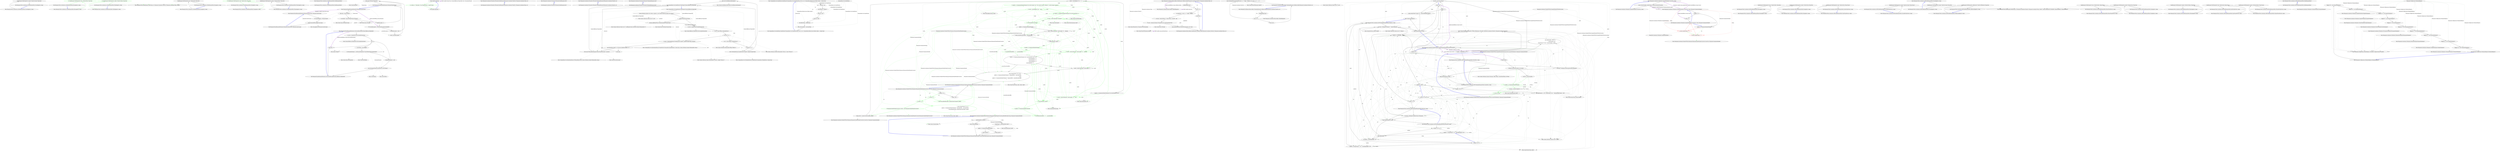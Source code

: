 digraph  {
m0_5 [cluster="Humanizer.Tests.DateHumanize.Verify(string, int, Humanizer.Localisation.TimeUnit, Humanizer.Localisation.Tense, double?)", file="DateHumanizeTests.cs", label="Entry Humanizer.Tests.DateHumanize.Verify(string, int, Humanizer.Localisation.TimeUnit, Humanizer.Localisation.Tense, double?)", span="29-29"];
m0_15 [cluster="Humanizer.Tests.Localisation.ar.DateHumanizeTests.SecondsAgo(int, string)", file="DateHumanizeTests.cs", label="Entry Humanizer.Tests.Localisation.ar.DateHumanizeTests.SecondsAgo(int, string)", span="55-55"];
m0_16 [cluster="Humanizer.Tests.Localisation.ar.DateHumanizeTests.SecondsAgo(int, string)", file="DateHumanizeTests.cs", label="DateHumanize.Verify(expected, seconds, TimeUnit.Second, Tense.Past)", span="57-57"];
m0_17 [cluster="Humanizer.Tests.Localisation.ar.DateHumanizeTests.SecondsAgo(int, string)", file="DateHumanizeTests.cs", label="Exit Humanizer.Tests.Localisation.ar.DateHumanizeTests.SecondsAgo(int, string)", span="55-55"];
m0_6 [cluster="Humanizer.Tests.Localisation.ar.DateHumanizeTests.HoursAgo(int, string)", file="DateHumanizeTests.cs", label="Entry Humanizer.Tests.Localisation.ar.DateHumanizeTests.HoursAgo(int, string)", span="25-25"];
m0_7 [cluster="Humanizer.Tests.Localisation.ar.DateHumanizeTests.HoursAgo(int, string)", color=green, community=0, file="DateHumanizeTests.cs", label="22: DateHumanize.Verify(expected, hours, TimeUnit.Hour, Tense.Past)", span="27-27"];
m0_8 [cluster="Humanizer.Tests.Localisation.ar.DateHumanizeTests.HoursAgo(int, string)", file="DateHumanizeTests.cs", label="Exit Humanizer.Tests.Localisation.ar.DateHumanizeTests.HoursAgo(int, string)", span="25-25"];
m0_12 [cluster="Humanizer.Tests.Localisation.ar.DateHumanizeTests.MonthsAgo(int, string)", file="DateHumanizeTests.cs", label="Entry Humanizer.Tests.Localisation.ar.DateHumanizeTests.MonthsAgo(int, string)", span="45-45"];
m0_13 [cluster="Humanizer.Tests.Localisation.ar.DateHumanizeTests.MonthsAgo(int, string)", color=green, community=0, file="DateHumanizeTests.cs", label="22: DateHumanize.Verify(expected, months, TimeUnit.Month, Tense.Past)", span="47-47"];
m0_14 [cluster="Humanizer.Tests.Localisation.ar.DateHumanizeTests.MonthsAgo(int, string)", file="DateHumanizeTests.cs", label="Exit Humanizer.Tests.Localisation.ar.DateHumanizeTests.MonthsAgo(int, string)", span="45-45"];
m0_2 [cluster="Humanizer.Tests.Localisation.ar.DateHumanizeTests.DaysAgo(int, string)", file="DateHumanizeTests.cs", label="Entry Humanizer.Tests.Localisation.ar.DateHumanizeTests.DaysAgo(int, string)", span="15-15"];
m0_3 [cluster="Humanizer.Tests.Localisation.ar.DateHumanizeTests.DaysAgo(int, string)", file="DateHumanizeTests.cs", label="DateHumanize.Verify(expected, days, TimeUnit.Day, Tense.Past)", span="17-17"];
m0_4 [cluster="Humanizer.Tests.Localisation.ar.DateHumanizeTests.DaysAgo(int, string)", file="DateHumanizeTests.cs", label="Exit Humanizer.Tests.Localisation.ar.DateHumanizeTests.DaysAgo(int, string)", span="15-15"];
m0_18 [cluster="Humanizer.Tests.Localisation.ar.DateHumanizeTests.YearsAgo(int, string)", file="DateHumanizeTests.cs", label="Entry Humanizer.Tests.Localisation.ar.DateHumanizeTests.YearsAgo(int, string)", span="65-65"];
m0_19 [cluster="Humanizer.Tests.Localisation.ar.DateHumanizeTests.YearsAgo(int, string)", color=green, community=0, file="DateHumanizeTests.cs", label="19: DateHumanize.Verify(expected, years, TimeUnit.Year, Tense.Past)", span="67-67"];
m0_20 [cluster="Humanizer.Tests.Localisation.ar.DateHumanizeTests.YearsAgo(int, string)", file="DateHumanizeTests.cs", label="Exit Humanizer.Tests.Localisation.ar.DateHumanizeTests.YearsAgo(int, string)", span="65-65"];
m0_9 [cluster="Humanizer.Tests.Localisation.ar.DateHumanizeTests.MinutesAgo(int, string)", file="DateHumanizeTests.cs", label="Entry Humanizer.Tests.Localisation.ar.DateHumanizeTests.MinutesAgo(int, string)", span="35-35"];
m0_10 [cluster="Humanizer.Tests.Localisation.ar.DateHumanizeTests.MinutesAgo(int, string)", file="DateHumanizeTests.cs", label="DateHumanize.Verify(expected, minutes, TimeUnit.Minute, Tense.Past)", span="37-37"];
m0_11 [cluster="Humanizer.Tests.Localisation.ar.DateHumanizeTests.MinutesAgo(int, string)", file="DateHumanizeTests.cs", label="Exit Humanizer.Tests.Localisation.ar.DateHumanizeTests.MinutesAgo(int, string)", span="35-35"];
m0_0 [cluster="Humanizer.Tests.Localisation.ar.DateHumanizeTests.DateHumanizeTests()", file="DateHumanizeTests.cs", label="Entry Humanizer.Tests.Localisation.ar.DateHumanizeTests.DateHumanizeTests()", span="7-7"];
m0_1 [cluster="Humanizer.Tests.Localisation.ar.DateHumanizeTests.DateHumanizeTests()", file="DateHumanizeTests.cs", label="Exit Humanizer.Tests.Localisation.ar.DateHumanizeTests.DateHumanizeTests()", span="7-7"];
m1_16 [cluster="string.Humanize()", file="EnumHumanizeExtensions.cs", label="Entry string.Humanize()", span="47-47"];
m1_25 [cluster="System.Reflection.MemberInfo.GetCustomAttributes(bool)", file="EnumHumanizeExtensions.cs", label="Entry System.Reflection.MemberInfo.GetCustomAttributes(bool)", span="0-0"];
m1_34 [cluster="string.ApplyCase(Humanizer.LetterCasing)", file="EnumHumanizeExtensions.cs", label="Entry string.ApplyCase(Humanizer.LetterCasing)", span="15-15"];
m1_13 [cluster="System.Enum.ToString()", file="EnumHumanizeExtensions.cs", label="Entry System.Enum.ToString()", span="0-0"];
m1_28 [cluster="Unk.GetValue", file="EnumHumanizeExtensions.cs", label="Entry Unk.GetValue", span=""];
m1_30 [cluster="Humanizer.EnumHumanizeExtensions.Humanize(System.Enum, Humanizer.LetterCasing)", file="EnumHumanizeExtensions.cs", label="Entry Humanizer.EnumHumanizeExtensions.Humanize(System.Enum, Humanizer.LetterCasing)", span="53-53"];
m1_31 [cluster="Humanizer.EnumHumanizeExtensions.Humanize(System.Enum, Humanizer.LetterCasing)", file="EnumHumanizeExtensions.cs", label="var humanizedEnum = Humanize(input)", span="55-55"];
m1_32 [cluster="Humanizer.EnumHumanizeExtensions.Humanize(System.Enum, Humanizer.LetterCasing)", file="EnumHumanizeExtensions.cs", label="return humanizedEnum.ApplyCase(casing);", span="57-57"];
m1_33 [cluster="Humanizer.EnumHumanizeExtensions.Humanize(System.Enum, Humanizer.LetterCasing)", file="EnumHumanizeExtensions.cs", label="Exit Humanizer.EnumHumanizeExtensions.Humanize(System.Enum, Humanizer.LetterCasing)", span="53-53"];
m1_14 [cluster="System.Type.GetMember(string)", file="EnumHumanizeExtensions.cs", label="Entry System.Type.GetMember(string)", span="0-0"];
m1_15 [cluster="Humanizer.EnumHumanizeExtensions.GetCustomDescription(System.Reflection.MemberInfo)", file="EnumHumanizeExtensions.cs", label="Entry Humanizer.EnumHumanizeExtensions.GetCustomDescription(System.Reflection.MemberInfo)", span="32-32"];
m1_17 [cluster="Humanizer.EnumHumanizeExtensions.GetCustomDescription(System.Reflection.MemberInfo)", file="EnumHumanizeExtensions.cs", label="var attrs = memberInfo.GetCustomAttributes(true)", span="34-34"];
m1_18 [cluster="Humanizer.EnumHumanizeExtensions.GetCustomDescription(System.Reflection.MemberInfo)", file="EnumHumanizeExtensions.cs", label=attrs, span="36-36"];
m1_19 [cluster="Humanizer.EnumHumanizeExtensions.GetCustomDescription(System.Reflection.MemberInfo)", file="EnumHumanizeExtensions.cs", label="var attrType = attr.GetType()", span="38-38"];
m1_23 [cluster="Humanizer.EnumHumanizeExtensions.GetCustomDescription(System.Reflection.MemberInfo)", file="EnumHumanizeExtensions.cs", label="return null;", span="44-44"];
m1_22 [cluster="Humanizer.EnumHumanizeExtensions.GetCustomDescription(System.Reflection.MemberInfo)", file="EnumHumanizeExtensions.cs", label="return descriptionProperty.GetValue(attr, null).ToString();", span="41-41"];
m1_20 [cluster="Humanizer.EnumHumanizeExtensions.GetCustomDescription(System.Reflection.MemberInfo)", file="EnumHumanizeExtensions.cs", label="var descriptionProperty = attrType.GetProperties().FirstOrDefault(DescriptionProperty)", span="39-39"];
m1_21 [cluster="Humanizer.EnumHumanizeExtensions.GetCustomDescription(System.Reflection.MemberInfo)", file="EnumHumanizeExtensions.cs", label="descriptionProperty != null", span="40-40"];
m1_24 [cluster="Humanizer.EnumHumanizeExtensions.GetCustomDescription(System.Reflection.MemberInfo)", file="EnumHumanizeExtensions.cs", label="Exit Humanizer.EnumHumanizeExtensions.GetCustomDescription(System.Reflection.MemberInfo)", span="32-32"];
m1_26 [cluster="System.Type.GetProperties()", file="EnumHumanizeExtensions.cs", label="Entry System.Type.GetProperties()", span="0-0"];
m1_12 [cluster="object.GetType()", file="EnumHumanizeExtensions.cs", label="Entry object.GetType()", span="0-0"];
m1_0 [cluster="lambda expression", file="EnumHumanizeExtensions.cs", label="Entry lambda expression", span="8-8"];
m1_1 [cluster="lambda expression", color=green, community=0, file="EnumHumanizeExtensions.cs", label="12: p.Name == ''Description'' && p.PropertyType == typeof (string)", span="8-8"];
m1_2 [cluster="lambda expression", file="EnumHumanizeExtensions.cs", label="Exit lambda expression", span="8-8"];
m1_27 [cluster="Unk.FirstOrDefault", file="EnumHumanizeExtensions.cs", label="Entry Unk.FirstOrDefault", span=""];
m1_29 [cluster="Unk.ToString", file="EnumHumanizeExtensions.cs", label="Entry Unk.ToString", span=""];
m1_3 [cluster="Humanizer.EnumHumanizeExtensions.Humanize(System.Enum)", file="EnumHumanizeExtensions.cs", label="Entry Humanizer.EnumHumanizeExtensions.Humanize(System.Enum)", span="15-15"];
m1_4 [cluster="Humanizer.EnumHumanizeExtensions.Humanize(System.Enum)", file="EnumHumanizeExtensions.cs", label="Type type = input.GetType()", span="17-17"];
m1_5 [cluster="Humanizer.EnumHumanizeExtensions.Humanize(System.Enum)", file="EnumHumanizeExtensions.cs", label="var memInfo = type.GetMember(input.ToString())", span="18-18"];
m1_10 [cluster="Humanizer.EnumHumanizeExtensions.Humanize(System.Enum)", file="EnumHumanizeExtensions.cs", label="return input.ToString().Humanize();", span="28-28"];
m1_6 [cluster="Humanizer.EnumHumanizeExtensions.Humanize(System.Enum)", file="EnumHumanizeExtensions.cs", label="memInfo.Length > 0", span="20-20"];
m1_7 [cluster="Humanizer.EnumHumanizeExtensions.Humanize(System.Enum)", file="EnumHumanizeExtensions.cs", label="var customDescription = GetCustomDescription(memInfo[0])", span="22-22"];
m1_8 [cluster="Humanizer.EnumHumanizeExtensions.Humanize(System.Enum)", file="EnumHumanizeExtensions.cs", label="customDescription != null", span="24-24"];
m1_9 [cluster="Humanizer.EnumHumanizeExtensions.Humanize(System.Enum)", file="EnumHumanizeExtensions.cs", label="return customDescription;", span="25-25"];
m1_11 [cluster="Humanizer.EnumHumanizeExtensions.Humanize(System.Enum)", file="EnumHumanizeExtensions.cs", label="Exit Humanizer.EnumHumanizeExtensions.Humanize(System.Enum)", span="15-15"];
m2_2 [cluster="Humanizer.Localisation.Formatters.IFormatter.DateHumanize(Humanizer.Localisation.TimeUnit, Humanizer.Localisation.Tense, int)", file="IFormatter.cs", label="Entry Humanizer.Localisation.Formatters.IFormatter.DateHumanize(Humanizer.Localisation.TimeUnit, Humanizer.Localisation.Tense, int)", span="10-10"];
m2_3 [cluster="Humanizer.Localisation.Formatters.IFormatter.DateHumanize(Humanizer.Localisation.TimeUnit, Humanizer.Localisation.Tense, int)", file="IFormatter.cs", label="Exit Humanizer.Localisation.Formatters.IFormatter.DateHumanize(Humanizer.Localisation.TimeUnit, Humanizer.Localisation.Tense, int)", span="10-10"];
m2_0 [cluster="Humanizer.Localisation.Formatters.IFormatter.DateHumanize_Now()", file="IFormatter.cs", label="Entry Humanizer.Localisation.Formatters.IFormatter.DateHumanize_Now()", span="9-9"];
m2_1 [cluster="Humanizer.Localisation.Formatters.IFormatter.DateHumanize_Now()", file="IFormatter.cs", label="Exit Humanizer.Localisation.Formatters.IFormatter.DateHumanize_Now()", span="9-9"];
m2_6 [cluster="Humanizer.Localisation.Formatters.IFormatter.TimeSpanHumanize(Humanizer.Localisation.TimeUnit, int)", file="IFormatter.cs", label="Entry Humanizer.Localisation.Formatters.IFormatter.TimeSpanHumanize(Humanizer.Localisation.TimeUnit, int)", span="13-13"];
m2_7 [cluster="Humanizer.Localisation.Formatters.IFormatter.TimeSpanHumanize(Humanizer.Localisation.TimeUnit, int)", file="IFormatter.cs", label="Exit Humanizer.Localisation.Formatters.IFormatter.TimeSpanHumanize(Humanizer.Localisation.TimeUnit, int)", span="13-13"];
m2_4 [cluster="Humanizer.Localisation.Formatters.IFormatter.TimeSpanHumanize_Zero()", file="IFormatter.cs", label="Entry Humanizer.Localisation.Formatters.IFormatter.TimeSpanHumanize_Zero()", span="12-12"];
m2_5 [cluster="Humanizer.Localisation.Formatters.IFormatter.TimeSpanHumanize_Zero()", file="IFormatter.cs", label="Exit Humanizer.Localisation.Formatters.IFormatter.TimeSpanHumanize_Zero()", span="12-12"];
m3_35 [cluster="System.InvalidOperationException.InvalidOperationException()", file="NumberToWordsTests.cs", label="Entry System.InvalidOperationException.InvalidOperationException()", span="0-0"];
m3_8 [cluster="CommandLine.Core.Specification.FromProperty(System.Reflection.PropertyInfo)", file="NumberToWordsTests.cs", label="Entry CommandLine.Core.Specification.FromProperty(System.Reflection.PropertyInfo)", span="74-74"];
m3_9 [cluster="CommandLine.Core.Specification.FromProperty(System.Reflection.PropertyInfo)", file="NumberToWordsTests.cs", label="System.Collections.Generic.List<string> enumList = new System.Collections.Generic.List<string>()", span="76-76"];
m3_10 [cluster="CommandLine.Core.Specification.FromProperty(System.Reflection.PropertyInfo)", file="NumberToWordsTests.cs", label="property.PropertyType.IsEnum", span="77-77"];
m3_11 [cluster="CommandLine.Core.Specification.FromProperty(System.Reflection.PropertyInfo)", file="NumberToWordsTests.cs", label="enumList.AddRange(Enum.GetNames(property.PropertyType))", span="79-79"];
m3_12 [cluster="CommandLine.Core.Specification.FromProperty(System.Reflection.PropertyInfo)", file="NumberToWordsTests.cs", label="var attrs = property.GetCustomAttributes(true)", span="82-82"];
m3_15 [cluster="CommandLine.Core.Specification.FromProperty(System.Reflection.PropertyInfo)", file="NumberToWordsTests.cs", label="var spec = OptionSpecification.FromAttribute(oa.Single(), property.PropertyType, enumList)", span="86-86"];
m3_17 [cluster="CommandLine.Core.Specification.FromProperty(System.Reflection.PropertyInfo)", file="NumberToWordsTests.cs", label="return spec.WithLongName(property.Name.ToLowerInvariant(), enumList);", span="89-89"];
m3_21 [cluster="CommandLine.Core.Specification.FromProperty(System.Reflection.PropertyInfo)", file="NumberToWordsTests.cs", label="return ValueSpecification.FromAttribute(va.Single(), property.PropertyType);", span="97-97"];
m3_13 [cluster="CommandLine.Core.Specification.FromProperty(System.Reflection.PropertyInfo)", file="NumberToWordsTests.cs", label="var oa = attrs.OfType<OptionAttribute>()", span="83-83"];
m3_19 [cluster="CommandLine.Core.Specification.FromProperty(System.Reflection.PropertyInfo)", file="NumberToWordsTests.cs", label="var va = attrs.OfType<ValueAttribute>()", span="94-94"];
m3_14 [cluster="CommandLine.Core.Specification.FromProperty(System.Reflection.PropertyInfo)", file="NumberToWordsTests.cs", label="oa.Count() == 1", span="84-84"];
m3_16 [cluster="CommandLine.Core.Specification.FromProperty(System.Reflection.PropertyInfo)", file="NumberToWordsTests.cs", label="spec.ShortName.Length == 0 && spec.LongName.Length == 0", span="87-87"];
m3_18 [cluster="CommandLine.Core.Specification.FromProperty(System.Reflection.PropertyInfo)", file="NumberToWordsTests.cs", label="return spec;", span="91-91"];
m3_20 [cluster="CommandLine.Core.Specification.FromProperty(System.Reflection.PropertyInfo)", file="NumberToWordsTests.cs", label="va.Count() == 1", span="95-95"];
m3_22 [cluster="CommandLine.Core.Specification.FromProperty(System.Reflection.PropertyInfo)", file="NumberToWordsTests.cs", label="throw new InvalidOperationException();", span="100-100"];
m3_23 [cluster="CommandLine.Core.Specification.FromProperty(System.Reflection.PropertyInfo)", file="NumberToWordsTests.cs", label="Exit CommandLine.Core.Specification.FromProperty(System.Reflection.PropertyInfo)", span="74-74"];
m3_27 [cluster="System.Reflection.MemberInfo.GetCustomAttributes(bool)", file="NumberToWordsTests.cs", label="Entry System.Reflection.MemberInfo.GetCustomAttributes(bool)", span="0-0"];
m3_24 [cluster="System.Collections.Generic.List<T>.List()", file="NumberToWordsTests.cs", label="Entry System.Collections.Generic.List<T>.List()", span="0-0"];
m3_34 [cluster="CommandLine.Core.ValueSpecification.FromAttribute(CommandLine.ValueAttribute, System.Type)", file="NumberToWordsTests.cs", label="Entry CommandLine.Core.ValueSpecification.FromAttribute(CommandLine.ValueAttribute, System.Type)", span="16-16"];
m3_31 [cluster="CommandLine.Core.OptionSpecification.FromAttribute(CommandLine.OptionAttribute, System.Type, System.Collections.Generic.IEnumerable<string>)", file="NumberToWordsTests.cs", label="Entry CommandLine.Core.OptionSpecification.FromAttribute(CommandLine.OptionAttribute, System.Type, System.Collections.Generic.IEnumerable<string>)", span="29-29"];
m3_33 [cluster="CommandLine.Core.OptionSpecification.WithLongName(string, System.Collections.Generic.IEnumerable<string>)", file="NumberToWordsTests.cs", label="Entry CommandLine.Core.OptionSpecification.WithLongName(string, System.Collections.Generic.IEnumerable<string>)", span="21-21"];
m3_29 [cluster="System.Collections.Generic.IEnumerable<TSource>.Count<TSource>()", file="NumberToWordsTests.cs", label="Entry System.Collections.Generic.IEnumerable<TSource>.Count<TSource>()", span="0-0"];
m3_30 [cluster="System.Collections.Generic.IEnumerable<TSource>.Single<TSource>()", file="NumberToWordsTests.cs", label="Entry System.Collections.Generic.IEnumerable<TSource>.Single<TSource>()", span="0-0"];
m3_28 [cluster="System.Collections.IEnumerable.OfType<TResult>()", file="NumberToWordsTests.cs", label="Entry System.Collections.IEnumerable.OfType<TResult>()", span="0-0"];
m3_32 [cluster="string.ToLowerInvariant()", file="NumberToWordsTests.cs", label="Entry string.ToLowerInvariant()", span="0-0"];
m3_0 [cluster="CommandLine.Core.Specification.Specification(CommandLine.Core.SpecificationType, bool, int, int, CommandLine.Infrastructure.Maybe<object>, System.Type)", file="NumberToWordsTests.cs", label="Entry CommandLine.Core.Specification.Specification(CommandLine.Core.SpecificationType, bool, int, int, CommandLine.Infrastructure.Maybe<object>, System.Type)", span="28-28"];
m3_1 [cluster="CommandLine.Core.Specification.Specification(CommandLine.Core.SpecificationType, bool, int, int, CommandLine.Infrastructure.Maybe<object>, System.Type)", file="NumberToWordsTests.cs", label="this.tag = tag", span="30-30"];
m3_2 [cluster="CommandLine.Core.Specification.Specification(CommandLine.Core.SpecificationType, bool, int, int, CommandLine.Infrastructure.Maybe<object>, System.Type)", file="NumberToWordsTests.cs", label="this.required = required", span="31-31"];
m3_3 [cluster="CommandLine.Core.Specification.Specification(CommandLine.Core.SpecificationType, bool, int, int, CommandLine.Infrastructure.Maybe<object>, System.Type)", file="NumberToWordsTests.cs", label="this.min = min", span="32-32"];
m3_4 [cluster="CommandLine.Core.Specification.Specification(CommandLine.Core.SpecificationType, bool, int, int, CommandLine.Infrastructure.Maybe<object>, System.Type)", file="NumberToWordsTests.cs", label="this.max = max", span="33-33"];
m3_5 [cluster="CommandLine.Core.Specification.Specification(CommandLine.Core.SpecificationType, bool, int, int, CommandLine.Infrastructure.Maybe<object>, System.Type)", file="NumberToWordsTests.cs", label="this.defaultValue = defaultValue", span="35-35"];
m3_6 [cluster="CommandLine.Core.Specification.Specification(CommandLine.Core.SpecificationType, bool, int, int, CommandLine.Infrastructure.Maybe<object>, System.Type)", file="NumberToWordsTests.cs", label="this.conversionType = conversionType", span="36-36"];
m3_7 [cluster="CommandLine.Core.Specification.Specification(CommandLine.Core.SpecificationType, bool, int, int, CommandLine.Infrastructure.Maybe<object>, System.Type)", file="NumberToWordsTests.cs", label="Exit CommandLine.Core.Specification.Specification(CommandLine.Core.SpecificationType, bool, int, int, CommandLine.Infrastructure.Maybe<object>, System.Type)", span="28-28"];
m3_25 [cluster="System.Enum.GetNames(System.Type)", file="NumberToWordsTests.cs", label="Entry System.Enum.GetNames(System.Type)", span="0-0"];
m3_26 [cluster="System.Collections.Generic.List<T>.AddRange(System.Collections.Generic.IEnumerable<T>)", file="NumberToWordsTests.cs", label="Entry System.Collections.Generic.List<T>.AddRange(System.Collections.Generic.IEnumerable<T>)", span="0-0"];
m3_36 [file="NumberToWordsTests.cs", label="CommandLine.Core.Specification", span=""];
m4_35 [cluster="string.Replace(string, string)", file="OrdinalizeTests.cs", label="Entry string.Replace(string, string)", span="0-0"];
m4_42 [cluster="string.Format(string, object, object, object)", file="OrdinalizeTests.cs", label="Entry string.Format(string, object, object, object)", span="0-0"];
m4_50 [cluster="string.Split(params char[])", file="OrdinalizeTests.cs", label="Entry string.Split(params char[])", span="0-0"];
m4_31 [cluster="Humanizer.Localisation.NumberToWords.Romanian.RomanianOrdinalNumberConverter.getPartByGender(string, Humanizer.GrammaticalGender)", file="OrdinalizeTests.cs", label="Entry Humanizer.Localisation.NumberToWords.Romanian.RomanianOrdinalNumberConverter.getPartByGender(string, Humanizer.GrammaticalGender)", span="103-103"];
m4_43 [cluster="Humanizer.Localisation.NumberToWords.Romanian.RomanianOrdinalNumberConverter.getPartByGender(string, Humanizer.GrammaticalGender)", file="OrdinalizeTests.cs", label="multiGenderPart.Contains(''|'')", span="105-105"];
m4_44 [cluster="Humanizer.Localisation.NumberToWords.Romanian.RomanianOrdinalNumberConverter.getPartByGender(string, Humanizer.GrammaticalGender)", file="OrdinalizeTests.cs", label="String[] parts = multiGenderPart.Split('|')", span="107-107"];
m4_45 [cluster="Humanizer.Localisation.NumberToWords.Romanian.RomanianOrdinalNumberConverter.getPartByGender(string, Humanizer.GrammaticalGender)", file="OrdinalizeTests.cs", label="gender == GrammaticalGender.Feminine", span="108-108"];
m4_48 [cluster="Humanizer.Localisation.NumberToWords.Romanian.RomanianOrdinalNumberConverter.getPartByGender(string, Humanizer.GrammaticalGender)", file="OrdinalizeTests.cs", label="return multiGenderPart;", span="115-115"];
m4_46 [cluster="Humanizer.Localisation.NumberToWords.Romanian.RomanianOrdinalNumberConverter.getPartByGender(string, Humanizer.GrammaticalGender)", file="OrdinalizeTests.cs", label="return parts[1];", span="109-109"];
m4_47 [cluster="Humanizer.Localisation.NumberToWords.Romanian.RomanianOrdinalNumberConverter.getPartByGender(string, Humanizer.GrammaticalGender)", file="OrdinalizeTests.cs", label="return parts[0];", span="112-112"];
m4_49 [cluster="Humanizer.Localisation.NumberToWords.Romanian.RomanianOrdinalNumberConverter.getPartByGender(string, Humanizer.GrammaticalGender)", file="OrdinalizeTests.cs", label="Exit Humanizer.Localisation.NumberToWords.Romanian.RomanianOrdinalNumberConverter.getPartByGender(string, Humanizer.GrammaticalGender)", span="103-103"];
m4_36 [cluster="string.EndsWith(string)", file="OrdinalizeTests.cs", label="Entry string.EndsWith(string)", span="0-0"];
m4_38 [cluster="string.Contains(string)", file="OrdinalizeTests.cs", label="Entry string.Contains(string)", span="0-0"];
m4_33 [cluster="Humanizer.Localisation.NumberToWords.Romanian.RomanianCardinalNumberConverter.RomanianCardinalNumberConverter()", file="OrdinalizeTests.cs", label="Entry Humanizer.Localisation.NumberToWords.Romanian.RomanianCardinalNumberConverter.RomanianCardinalNumberConverter()", span="6-6"];
m4_39 [cluster="string.StartsWith(string)", file="OrdinalizeTests.cs", label="Entry string.StartsWith(string)", span="0-0"];
m4_32 [cluster="string.Format(string, object, object)", file="OrdinalizeTests.cs", label="Entry string.Format(string, object, object)", span="0-0"];
m4_41 [cluster="string.TrimStart(params char[])", file="OrdinalizeTests.cs", label="Entry string.TrimStart(params char[])", span="0-0"];
m4_34 [cluster="Humanizer.Localisation.NumberToWords.Romanian.RomanianCardinalNumberConverter.Convert(int, Humanizer.GrammaticalGender)", file="OrdinalizeTests.cs", label="Entry Humanizer.Localisation.NumberToWords.Romanian.RomanianCardinalNumberConverter.Convert(int, Humanizer.GrammaticalGender)", span="98-98"];
m4_0 [cluster="Humanizer.Localisation.NumberToWords.Romanian.RomanianOrdinalNumberConverter.Convert(int, Humanizer.GrammaticalGender)", file="OrdinalizeTests.cs", label="Entry Humanizer.Localisation.NumberToWords.Romanian.RomanianOrdinalNumberConverter.Convert(int, Humanizer.GrammaticalGender)", span="28-28"];
m4_3 [cluster="Humanizer.Localisation.NumberToWords.Romanian.RomanianOrdinalNumberConverter.Convert(int, Humanizer.GrammaticalGender)", color=green, community=0, file="OrdinalizeTests.cs", label="7: number == 1", span="33-33"];
m4_1 [cluster="Humanizer.Localisation.NumberToWords.Romanian.RomanianOrdinalNumberConverter.Convert(int, Humanizer.GrammaticalGender)", file="OrdinalizeTests.cs", label="number == 0", span="31-31"];
m4_4 [cluster="Humanizer.Localisation.NumberToWords.Romanian.RomanianOrdinalNumberConverter.Convert(int, Humanizer.GrammaticalGender)", color=green, community=0, file="OrdinalizeTests.cs", label="7: return this.getPartByGender(_ordinalsUnder10[number], gender);", span="35-35"];
m4_5 [cluster="Humanizer.Localisation.NumberToWords.Romanian.RomanianOrdinalNumberConverter.Convert(int, Humanizer.GrammaticalGender)", color=green, community=0, file="OrdinalizeTests.cs", label="9: number <= 9", span="36-36"];
m4_6 [cluster="Humanizer.Localisation.NumberToWords.Romanian.RomanianOrdinalNumberConverter.Convert(int, Humanizer.GrammaticalGender)", color=green, community=0, file="OrdinalizeTests.cs", label="7: return String.Format(''{0} {1}'',\r\n                                        gender == GrammaticalGender.Feminine ? _femininePrefix : _masculinePrefix,\r\n                                        this.getPartByGender(_ordinalsUnder10[number], gender)\r\n                                     );", span="38-41"];
m4_7 [cluster="Humanizer.Localisation.NumberToWords.Romanian.RomanianOrdinalNumberConverter.Convert(int, Humanizer.GrammaticalGender)", color=green, community=0, file="OrdinalizeTests.cs", label="9: RomanianCardinalNumberConverter coverter = new RomanianCardinalNumberConverter()", span="44-44"];
m4_12 [cluster="Humanizer.Localisation.NumberToWords.Romanian.RomanianOrdinalNumberConverter.Convert(int, Humanizer.GrammaticalGender)", color=green, community=0, file="OrdinalizeTests.cs", label="9: (gender == GrammaticalGender.Feminine) && words.Contains(''zeci'') && (words.Contains(''milioane'') || words.Contains(''miliarde''))", span="54-54"];
m4_10 [cluster="Humanizer.Localisation.NumberToWords.Romanian.RomanianOrdinalNumberConverter.Convert(int, Humanizer.GrammaticalGender)", file="OrdinalizeTests.cs", label="(gender == GrammaticalGender.Feminine) && words.EndsWith(''zeci'')", span="50-50"];
m4_9 [cluster="Humanizer.Localisation.NumberToWords.Romanian.RomanianOrdinalNumberConverter.Convert(int, Humanizer.GrammaticalGender)", file="OrdinalizeTests.cs", label="words = words.Replace('' de '', '' '')", span="48-48"];
m4_13 [cluster="Humanizer.Localisation.NumberToWords.Romanian.RomanianOrdinalNumberConverter.Convert(int, Humanizer.GrammaticalGender)", color=green, community=0, file="OrdinalizeTests.cs", label="9: words = words.Replace(''zeci'', ''zecea'')", span="56-56"];
m4_14 [cluster="Humanizer.Localisation.NumberToWords.Romanian.RomanianOrdinalNumberConverter.Convert(int, Humanizer.GrammaticalGender)", color=green, community=0, file="OrdinalizeTests.cs", label="13: (gender == GrammaticalGender.Feminine) && words.StartsWith(''un '')", span="59-59"];
m4_11 [cluster="Humanizer.Localisation.NumberToWords.Romanian.RomanianOrdinalNumberConverter.Convert(int, Humanizer.GrammaticalGender)", color=green, community=0, file="OrdinalizeTests.cs", label="9: words = words.Substring(0, words.Length - 4) + ''zece''", span="52-52"];
m4_15 [cluster="Humanizer.Localisation.NumberToWords.Romanian.RomanianOrdinalNumberConverter.Convert(int, Humanizer.GrammaticalGender)", color=green, community=0, file="OrdinalizeTests.cs", label="9: words = words.Substring(2).TrimStart()", span="61-61"];
m4_16 [cluster="Humanizer.Localisation.NumberToWords.Romanian.RomanianOrdinalNumberConverter.Convert(int, Humanizer.GrammaticalGender)", color=green, community=0, file="OrdinalizeTests.cs", label="13: words.EndsWith(''milioane'')", span="64-64"];
m4_21 [cluster="Humanizer.Localisation.NumberToWords.Romanian.RomanianOrdinalNumberConverter.Convert(int, Humanizer.GrammaticalGender)", color=green, community=0, file="OrdinalizeTests.cs", label="9: gender == GrammaticalGender.Feminine", span="73-73"];
m4_20 [cluster="Humanizer.Localisation.NumberToWords.Romanian.RomanianOrdinalNumberConverter.Convert(int, Humanizer.GrammaticalGender)", file="OrdinalizeTests.cs", label="words.EndsWith(''milion'')", span="71-71"];
m4_22 [cluster="Humanizer.Localisation.NumberToWords.Romanian.RomanianOrdinalNumberConverter.Convert(int, Humanizer.GrammaticalGender)", color=green, community=0, file="OrdinalizeTests.cs", label="9: words = words.Substring(0, words.Length - 6) + ''milioana''", span="74-74"];
m4_23 [cluster="Humanizer.Localisation.NumberToWords.Romanian.RomanianOrdinalNumberConverter.Convert(int, Humanizer.GrammaticalGender)", color=green, community=0, file="OrdinalizeTests.cs", label="9: customMasculineSuffix = ''u'' + _masculineSuffix", span="77-77"];
m4_25 [cluster="Humanizer.Localisation.NumberToWords.Romanian.RomanianOrdinalNumberConverter.Convert(int, Humanizer.GrammaticalGender)", color=green, community=0, file="OrdinalizeTests.cs", label="9: gender == GrammaticalGender.Masculine", span="81-81"];
m4_24 [cluster="Humanizer.Localisation.NumberToWords.Romanian.RomanianOrdinalNumberConverter.Convert(int, Humanizer.GrammaticalGender)", color=green, community=0, file="OrdinalizeTests.cs", label="9: words.EndsWith(''miliard'')", span="79-79"];
m4_26 [cluster="Humanizer.Localisation.NumberToWords.Romanian.RomanianOrdinalNumberConverter.Convert(int, Humanizer.GrammaticalGender)", color=green, community=0, file="OrdinalizeTests.cs", label="9: customMasculineSuffix = ''u'' + _masculineSuffix", span="82-82"];
m4_27 [cluster="Humanizer.Localisation.NumberToWords.Romanian.RomanianOrdinalNumberConverter.Convert(int, Humanizer.GrammaticalGender)", file="OrdinalizeTests.cs", label="(gender == GrammaticalGender.Feminine) && (!words.EndsWith(''zece'') &&\r\n                                                               (words.EndsWith(''a'') ||\r\n                                                               words.EndsWith(''ă'') ||\r\n                                                               words.EndsWith(''e'') ||\r\n                                                               words.EndsWith(''i'')))", span="86-90"];
m4_8 [cluster="Humanizer.Localisation.NumberToWords.Romanian.RomanianOrdinalNumberConverter.Convert(int, Humanizer.GrammaticalGender)", file="OrdinalizeTests.cs", label="String words = coverter.Convert(number, gender)", span="45-45"];
m4_18 [cluster="Humanizer.Localisation.NumberToWords.Romanian.RomanianOrdinalNumberConverter.Convert(int, Humanizer.GrammaticalGender)", file="OrdinalizeTests.cs", label="words = words.Substring(0, words.Length - 8) + ''milioana''", span="67-67"];
m4_28 [cluster="Humanizer.Localisation.NumberToWords.Romanian.RomanianOrdinalNumberConverter.Convert(int, Humanizer.GrammaticalGender)", file="OrdinalizeTests.cs", label="words = words.Substring(0, words.Length - 1)", span="92-92"];
m4_29 [cluster="Humanizer.Localisation.NumberToWords.Romanian.RomanianOrdinalNumberConverter.Convert(int, Humanizer.GrammaticalGender)", file="OrdinalizeTests.cs", label="return String.Format(''{0} {1}{2}'',\r\n                                        gender == GrammaticalGender.Feminine ? _femininePrefix : _masculinePrefix,\r\n                                        words,\r\n                                        gender == GrammaticalGender.Feminine ? _feminineSuffix : customMasculineSuffix\r\n                                    );", span="95-99"];
m4_17 [cluster="Humanizer.Localisation.NumberToWords.Romanian.RomanianOrdinalNumberConverter.Convert(int, Humanizer.GrammaticalGender)", file="OrdinalizeTests.cs", label="gender == GrammaticalGender.Feminine", span="66-66"];
m4_19 [cluster="Humanizer.Localisation.NumberToWords.Romanian.RomanianOrdinalNumberConverter.Convert(int, Humanizer.GrammaticalGender)", file="OrdinalizeTests.cs", label="String customMasculineSuffix = _masculineSuffix", span="70-70"];
m4_2 [cluster="Humanizer.Localisation.NumberToWords.Romanian.RomanianOrdinalNumberConverter.Convert(int, Humanizer.GrammaticalGender)", file="OrdinalizeTests.cs", label="return ''zero'';", span="32-32"];
m4_30 [cluster="Humanizer.Localisation.NumberToWords.Romanian.RomanianOrdinalNumberConverter.Convert(int, Humanizer.GrammaticalGender)", file="OrdinalizeTests.cs", label="Exit Humanizer.Localisation.NumberToWords.Romanian.RomanianOrdinalNumberConverter.Convert(int, Humanizer.GrammaticalGender)", span="28-28"];
m4_37 [cluster="string.Substring(int, int)", file="OrdinalizeTests.cs", label="Entry string.Substring(int, int)", span="0-0"];
m4_40 [cluster="string.Substring(int)", file="OrdinalizeTests.cs", label="Entry string.Substring(int)", span="0-0"];
m4_51 [file="OrdinalizeTests.cs", label="Humanizer.Localisation.NumberToWords.Romanian.RomanianOrdinalNumberConverter", span=""];
m6_0 [cluster="Humanizer.Localisation.ResourceKeys.DateHumanize.GetResourceKey(Humanizer.Localisation.TimeUnit, Humanizer.Localisation.Tense, int)", file="ResourceKeys.DateHumanize.cs", label="Entry Humanizer.Localisation.ResourceKeys.DateHumanize.GetResourceKey(Humanizer.Localisation.TimeUnit, Humanizer.Localisation.Tense, int)", span="27-27"];
m6_1 [cluster="Humanizer.Localisation.ResourceKeys.DateHumanize.GetResourceKey(Humanizer.Localisation.TimeUnit, Humanizer.Localisation.Tense, int)", file="ResourceKeys.DateHumanize.cs", label="ValidateRange(count)", span="29-29"];
m6_2 [cluster="Humanizer.Localisation.ResourceKeys.DateHumanize.GetResourceKey(Humanizer.Localisation.TimeUnit, Humanizer.Localisation.Tense, int)", file="ResourceKeys.DateHumanize.cs", label="count == 0", span="31-31"];
m6_4 [cluster="Humanizer.Localisation.ResourceKeys.DateHumanize.GetResourceKey(Humanizer.Localisation.TimeUnit, Humanizer.Localisation.Tense, int)", file="ResourceKeys.DateHumanize.cs", label="var singularity = count == 1 ? Single : Multiple", span="34-34"];
m6_5 [cluster="Humanizer.Localisation.ResourceKeys.DateHumanize.GetResourceKey(Humanizer.Localisation.TimeUnit, Humanizer.Localisation.Tense, int)", file="ResourceKeys.DateHumanize.cs", label="var tense = timeUnitTense == Tense.Future ? FromNow : Ago", span="35-35"];
m6_6 [cluster="Humanizer.Localisation.ResourceKeys.DateHumanize.GetResourceKey(Humanizer.Localisation.TimeUnit, Humanizer.Localisation.Tense, int)", file="ResourceKeys.DateHumanize.cs", label="var unit = timeUnit.ToString().ToQuantity(count, ShowQuantityAs.None)", span="36-36"];
m6_3 [cluster="Humanizer.Localisation.ResourceKeys.DateHumanize.GetResourceKey(Humanizer.Localisation.TimeUnit, Humanizer.Localisation.Tense, int)", file="ResourceKeys.DateHumanize.cs", label="return Now;", span="32-32"];
m6_7 [cluster="Humanizer.Localisation.ResourceKeys.DateHumanize.GetResourceKey(Humanizer.Localisation.TimeUnit, Humanizer.Localisation.Tense, int)", file="ResourceKeys.DateHumanize.cs", label="return DateTimeFormat.FormatWith(singularity, unit, tense);", span="37-37"];
m6_8 [cluster="Humanizer.Localisation.ResourceKeys.DateHumanize.GetResourceKey(Humanizer.Localisation.TimeUnit, Humanizer.Localisation.Tense, int)", file="ResourceKeys.DateHumanize.cs", label="Exit Humanizer.Localisation.ResourceKeys.DateHumanize.GetResourceKey(Humanizer.Localisation.TimeUnit, Humanizer.Localisation.Tense, int)", span="27-27"];
m6_9 [cluster="Humanizer.Localisation.ResourceKeys.ValidateRange(int)", file="ResourceKeys.DateHumanize.cs", label="Entry Humanizer.Localisation.ResourceKeys.ValidateRange(int)", span="9-9"];
m6_11 [cluster="string.ToQuantity(int, Humanizer.ShowQuantityAs)", file="ResourceKeys.DateHumanize.cs", label="Entry string.ToQuantity(int, Humanizer.ShowQuantityAs)", span="46-46"];
m6_10 [cluster="System.Enum.ToString()", file="ResourceKeys.DateHumanize.cs", label="Entry System.Enum.ToString()", span="0-0"];
m6_12 [cluster="string.FormatWith(params object[])", file="ResourceKeys.DateHumanize.cs", label="Entry string.FormatWith(params object[])", span="15-15"];
m7_7 [cluster="string.FormatWith(params object[])", file="ResourceKeys.TimeSpanHumanize.cs", label="Entry string.FormatWith(params object[])", span="15-15"];
m7_6 [cluster="Humanizer.Localisation.ResourceKeys.ValidateRange(int)", file="ResourceKeys.TimeSpanHumanize.cs", label="Entry Humanizer.Localisation.ResourceKeys.ValidateRange(int)", span="9-9"];
m7_0 [cluster="Humanizer.Localisation.ResourceKeys.TimeSpanHumanize.GetResourceKey(Humanizer.Localisation.TimeUnit, int)", file="ResourceKeys.TimeSpanHumanize.cs", label="Entry Humanizer.Localisation.ResourceKeys.TimeSpanHumanize.GetResourceKey(Humanizer.Localisation.TimeUnit, int)", span="19-19"];
m7_1 [cluster="Humanizer.Localisation.ResourceKeys.TimeSpanHumanize.GetResourceKey(Humanizer.Localisation.TimeUnit, int)", file="ResourceKeys.TimeSpanHumanize.cs", label="ValidateRange(count)", span="21-21"];
m7_2 [cluster="Humanizer.Localisation.ResourceKeys.TimeSpanHumanize.GetResourceKey(Humanizer.Localisation.TimeUnit, int)", file="ResourceKeys.TimeSpanHumanize.cs", label="count == 0", span="23-23"];
m7_4 [cluster="Humanizer.Localisation.ResourceKeys.TimeSpanHumanize.GetResourceKey(Humanizer.Localisation.TimeUnit, int)", file="ResourceKeys.TimeSpanHumanize.cs", label="return TimeSpanFormat.FormatWith(count == 1 ? Single : Multiple, unit, count == 1 ? '''' : ''s'');", span="26-26"];
m7_3 [cluster="Humanizer.Localisation.ResourceKeys.TimeSpanHumanize.GetResourceKey(Humanizer.Localisation.TimeUnit, int)", file="ResourceKeys.TimeSpanHumanize.cs", label="return Zero;", span="24-24"];
m7_5 [cluster="Humanizer.Localisation.ResourceKeys.TimeSpanHumanize.GetResourceKey(Humanizer.Localisation.TimeUnit, int)", file="ResourceKeys.TimeSpanHumanize.cs", label="Exit Humanizer.Localisation.ResourceKeys.TimeSpanHumanize.GetResourceKey(Humanizer.Localisation.TimeUnit, int)", span="19-19"];
m8_34 [cluster="System.Collections.Generic.List<T>.List()", file="SpanishNumberToWordsConverter.cs", label="Entry System.Collections.Generic.List<T>.List()", span="0-0"];
m8_18 [cluster="Humanizer.Localisation.NumberToWords.SpanishNumberToWordsConverter.Convert(int)", file="SpanishNumberToWordsConverter.cs", label="number > 0", span="70-70"];
m8_2 [cluster="Humanizer.Localisation.NumberToWords.SpanishNumberToWordsConverter.Convert(int)", file="SpanishNumberToWordsConverter.cs", label="return ''cero'';", span="30-30"];
m8_3 [cluster="Humanizer.Localisation.NumberToWords.SpanishNumberToWordsConverter.Convert(int)", file="SpanishNumberToWordsConverter.cs", label="number < 0", span="32-32"];
m8_4 [cluster="Humanizer.Localisation.NumberToWords.SpanishNumberToWordsConverter.Convert(int)", file="SpanishNumberToWordsConverter.cs", label="return string.Format(''menos {0}'', Convert(Math.Abs(number)));", span="33-33"];
m8_5 [cluster="Humanizer.Localisation.NumberToWords.SpanishNumberToWordsConverter.Convert(int)", file="SpanishNumberToWordsConverter.cs", label="var parts = new List<string>()", span="35-35"];
m8_35 [cluster="string.Format(string, params object[])", file="SpanishNumberToWordsConverter.cs", label="Entry string.Format(string, params object[])", span="0-0"];
m8_6 [cluster="Humanizer.Localisation.NumberToWords.SpanishNumberToWordsConverter.Convert(int)", file="SpanishNumberToWordsConverter.cs", label="(number / 1000000000) > 0", span="37-37"];
m8_8 [cluster="Humanizer.Localisation.NumberToWords.SpanishNumberToWordsConverter.Convert(int)", file="SpanishNumberToWordsConverter.cs", label="number %= 1000000000", span="43-43"];
m8_14 [cluster="Humanizer.Localisation.NumberToWords.SpanishNumberToWordsConverter.Convert(int)", file="SpanishNumberToWordsConverter.cs", label="number %= 1000", span="61-61"];
m8_15 [cluster="Humanizer.Localisation.NumberToWords.SpanishNumberToWordsConverter.Convert(int)", file="SpanishNumberToWordsConverter.cs", label="(number / 100) > 0", span="64-64"];
m8_16 [cluster="Humanizer.Localisation.NumberToWords.SpanishNumberToWordsConverter.Convert(int)", file="SpanishNumberToWordsConverter.cs", label="parts.Add(number == 100 ? string.Format(''cien'') : HundredsMap[(number / 100)])", span="66-66"];
m8_17 [cluster="Humanizer.Localisation.NumberToWords.SpanishNumberToWordsConverter.Convert(int)", file="SpanishNumberToWordsConverter.cs", label="number %= 100", span="67-67"];
m8_23 [cluster="Humanizer.Localisation.NumberToWords.SpanishNumberToWordsConverter.Convert(int)", file="SpanishNumberToWordsConverter.cs", label="(number % 10) > 0", span="76-76"];
m8_33 [cluster="string.Format(string, object)", file="SpanishNumberToWordsConverter.cs", label="Entry string.Format(string, object)", span="0-0"];
m8_24 [cluster="Humanizer.Localisation.NumberToWords.SpanishNumberToWordsConverter.Convert(int)", file="SpanishNumberToWordsConverter.cs", label="lastPart += string.Format('' {0}'', UnitsMap[number % 10])", span="77-77"];
m8_25 [cluster="Humanizer.Localisation.NumberToWords.SpanishNumberToWordsConverter.Convert(int)", file="SpanishNumberToWordsConverter.cs", label="parts.Add(lastPart)", span="79-79"];
m8_26 [cluster="Humanizer.Localisation.NumberToWords.SpanishNumberToWordsConverter.Convert(int)", file="SpanishNumberToWordsConverter.cs", label="var lastPart = TensMap[number / 10]", span="83-83"];
m8_27 [cluster="Humanizer.Localisation.NumberToWords.SpanishNumberToWordsConverter.Convert(int)", file="SpanishNumberToWordsConverter.cs", label="(number % 10) > 0", span="84-84"];
m8_38 [cluster="string.Join(string, params string[])", file="SpanishNumberToWordsConverter.cs", label="Entry string.Join(string, params string[])", span="0-0"];
m8_13 [cluster="Humanizer.Localisation.NumberToWords.SpanishNumberToWordsConverter.Convert(int)", file="SpanishNumberToWordsConverter.cs", label="parts.Add(number / 1000 == 1\r\n                    ? string.Format(''mil'')\r\n                    : string.Format(''{0} mil'', Convert(number / 1000)))", span="57-59"];
m8_0 [cluster="Humanizer.Localisation.NumberToWords.SpanishNumberToWordsConverter.Convert(int)", file="SpanishNumberToWordsConverter.cs", label="Entry Humanizer.Localisation.NumberToWords.SpanishNumberToWordsConverter.Convert(int)", span="27-27"];
m8_1 [cluster="Humanizer.Localisation.NumberToWords.SpanishNumberToWordsConverter.Convert(int)", file="SpanishNumberToWordsConverter.cs", label="number == 0", span="29-29"];
m8_28 [cluster="Humanizer.Localisation.NumberToWords.SpanishNumberToWordsConverter.Convert(int)", file="SpanishNumberToWordsConverter.cs", label="lastPart += string.Format('' y {0}'', UnitsMap[number % 10])", span="85-85"];
m8_48 [cluster="string.TrimEnd(params char[])", file="SpanishNumberToWordsConverter.cs", label="Entry string.TrimEnd(params char[])", span="0-0"];
m8_7 [cluster="System.TimeSpan.Humanize(int, System.Globalization.CultureInfo, Humanizer.Localisation.TimeUnit, Humanizer.Localisation.TimeUnit)", file="SpanishNumberToWordsConverter.cs", label="Entry System.TimeSpan.Humanize(int, System.Globalization.CultureInfo, Humanizer.Localisation.TimeUnit, Humanizer.Localisation.TimeUnit)", span="27-27"];
m8_10 [cluster="Humanizer.Tests.Localisation.roRO.TimeSpanHumanizerTests.Seconds(int, string)", file="SpanishNumberToWordsConverter.cs", label="var actual = TimeSpan.FromSeconds(seconds).Humanize()", span="36-36"];
m8_9 [cluster="Humanizer.Tests.Localisation.roRO.TimeSpanHumanizerTests.Seconds(int, string)", file="SpanishNumberToWordsConverter.cs", label="Entry Humanizer.Tests.Localisation.roRO.TimeSpanHumanizerTests.Seconds(int, string)", span="34-34"];
m8_11 [cluster="Humanizer.Tests.Localisation.roRO.TimeSpanHumanizerTests.Seconds(int, string)", file="SpanishNumberToWordsConverter.cs", label="Assert.Equal(expected, actual)", span="37-37"];
m8_12 [cluster="Humanizer.Tests.Localisation.roRO.TimeSpanHumanizerTests.Seconds(int, string)", file="SpanishNumberToWordsConverter.cs", label="Exit Humanizer.Tests.Localisation.roRO.TimeSpanHumanizerTests.Seconds(int, string)", span="34-34"];
m8_19 [cluster="Humanizer.Tests.Localisation.roRO.TimeSpanHumanizerTests.Hours(int, string)", file="SpanishNumberToWordsConverter.cs", label="Entry Humanizer.Tests.Localisation.roRO.TimeSpanHumanizerTests.Hours(int, string)", span="56-56"];
m8_20 [cluster="Humanizer.Tests.Localisation.roRO.TimeSpanHumanizerTests.Hours(int, string)", file="SpanishNumberToWordsConverter.cs", label="var actual = TimeSpan.FromHours(hours).Humanize()", span="58-58"];
m8_21 [cluster="Humanizer.Tests.Localisation.roRO.TimeSpanHumanizerTests.Hours(int, string)", file="SpanishNumberToWordsConverter.cs", label="Assert.Equal(expected, actual)", span="59-59"];
m8_22 [cluster="Humanizer.Tests.Localisation.roRO.TimeSpanHumanizerTests.Hours(int, string)", file="SpanishNumberToWordsConverter.cs", label="Exit Humanizer.Tests.Localisation.roRO.TimeSpanHumanizerTests.Hours(int, string)", span="56-56"];
m8_30 [cluster="Humanizer.Tests.Localisation.roRO.TimeSpanHumanizerTests.Weeks(int, string)", file="SpanishNumberToWordsConverter.cs", label="var actual = TimeSpan.FromDays(7 * weeks).Humanize()", span="80-80"];
m8_29 [cluster="Humanizer.Tests.Localisation.roRO.TimeSpanHumanizerTests.Weeks(int, string)", file="SpanishNumberToWordsConverter.cs", label="Entry Humanizer.Tests.Localisation.roRO.TimeSpanHumanizerTests.Weeks(int, string)", span="78-78"];
m8_31 [cluster="Humanizer.Tests.Localisation.roRO.TimeSpanHumanizerTests.Weeks(int, string)", file="SpanishNumberToWordsConverter.cs", label="Assert.Equal(expected, actual)", span="81-81"];
m8_32 [cluster="System.Math.Abs(int)", file="SpanishNumberToWordsConverter.cs", label="Entry System.Math.Abs(int)", span="0-0"];
m8_47 [cluster="System.Collections.Generic.Dictionary<TKey, TValue>.TryGetValue(TKey, out TValue)", file="SpanishNumberToWordsConverter.cs", label="Entry System.Collections.Generic.Dictionary<TKey, TValue>.TryGetValue(TKey, out TValue)", span="0-0"];
m8_37 [cluster="System.Collections.Generic.List<T>.ToArray()", file="SpanishNumberToWordsConverter.cs", label="Entry System.Collections.Generic.List<T>.ToArray()", span="0-0"];
m8_39 [cluster="Humanizer.Localisation.NumberToWords.SpanishNumberToWordsConverter.ConvertToOrdinal(int, Humanizer.GrammaticalGender)", file="SpanishNumberToWordsConverter.cs", label="Entry Humanizer.Localisation.NumberToWords.SpanishNumberToWordsConverter.ConvertToOrdinal(int, Humanizer.GrammaticalGender)", span="94-94"];
m8_43 [cluster="Humanizer.Localisation.NumberToWords.SpanishNumberToWordsConverter.ConvertToOrdinal(int, Humanizer.GrammaticalGender)", color=green, community=0, file="SpanishNumberToWordsConverter.cs", label="15: gender == GrammaticalGender.Feminine", span="99-99"];
m8_41 [cluster="Humanizer.Localisation.NumberToWords.SpanishNumberToWordsConverter.ConvertToOrdinal(int, Humanizer.GrammaticalGender)", file="SpanishNumberToWordsConverter.cs", label="!Ordinals.TryGetValue(number, out towords)", span="97-97"];
m8_42 [cluster="Humanizer.Localisation.NumberToWords.SpanishNumberToWordsConverter.ConvertToOrdinal(int, Humanizer.GrammaticalGender)", file="SpanishNumberToWordsConverter.cs", label="towords = Convert(number)", span="98-98"];
m8_44 [cluster="Humanizer.Localisation.NumberToWords.SpanishNumberToWordsConverter.ConvertToOrdinal(int, Humanizer.GrammaticalGender)", file="SpanishNumberToWordsConverter.cs", label="towords = towords.TrimEnd('o') + ''a''", span="100-100"];
m8_45 [cluster="Humanizer.Localisation.NumberToWords.SpanishNumberToWordsConverter.ConvertToOrdinal(int, Humanizer.GrammaticalGender)", color=green, community=0, file="SpanishNumberToWordsConverter.cs", label="15: return towords;", span="102-102"];
m8_40 [cluster="Humanizer.Localisation.NumberToWords.SpanishNumberToWordsConverter.ConvertToOrdinal(int, Humanizer.GrammaticalGender)", file="SpanishNumberToWordsConverter.cs", label="string towords", span="96-96"];
m8_46 [cluster="Humanizer.Localisation.NumberToWords.SpanishNumberToWordsConverter.ConvertToOrdinal(int, Humanizer.GrammaticalGender)", file="SpanishNumberToWordsConverter.cs", label="Exit Humanizer.Localisation.NumberToWords.SpanishNumberToWordsConverter.ConvertToOrdinal(int, Humanizer.GrammaticalGender)", span="94-94"];
m8_36 [cluster="System.Collections.Generic.List<T>.Add(T)", file="SpanishNumberToWordsConverter.cs", label="Entry System.Collections.Generic.List<T>.Add(T)", span="0-0"];
m8_49 [file="SpanishNumberToWordsConverter.cs", label="Humanizer.Localisation.NumberToWords.SpanishNumberToWordsConverter", span=""];
m9_0 [cluster="Humanizer.Localisation.Ordinalizers.SpanishOrdinalizer.Convert(int, string)", file="SpanishOrdinalizer.cs", label="Entry Humanizer.Localisation.Ordinalizers.SpanishOrdinalizer.Convert(int, string)", span="4-4"];
m9_1 [cluster="Humanizer.Localisation.Ordinalizers.SpanishOrdinalizer.Convert(int, string)", file="SpanishOrdinalizer.cs", label="return Convert(number, numberString, GrammaticalGender.Masculine);", span="6-6"];
m9_2 [cluster="Humanizer.Localisation.Ordinalizers.SpanishOrdinalizer.Convert(int, string)", file="SpanishOrdinalizer.cs", label="Exit Humanizer.Localisation.Ordinalizers.SpanishOrdinalizer.Convert(int, string)", span="4-4"];
m9_10 [cluster="Humanizer.Localisation.NumberToWords.Romanian.RomanianOrdinalNumberConverter.RomanianOrdinalNumberConverter()", file="SpanishOrdinalizer.cs", label="Humanizer.Localisation.Ordinalizers.SpanishOrdinalizer", span=""];
m9_11 [cluster="Humanizer.Localisation.NumberToWords.Romanian.RomanianOrdinalNumberConverter.Convert(int, Humanizer.GrammaticalGender)", file="SpanishOrdinalizer.cs", label="Entry Humanizer.Localisation.NumberToWords.Romanian.RomanianOrdinalNumberConverter.Convert(int, Humanizer.GrammaticalGender)", span="28-28"];
m9_6 [cluster="Humanizer.Localisation.Ordinalizers.SpanishOrdinalizer.Convert(int, string, Humanizer.GrammaticalGender)", file="SpanishOrdinalizer.cs", label="gender == GrammaticalGender.Feminine", span="15-15"];
m9_8 [cluster="Humanizer.Localisation.Ordinalizers.SpanishOrdinalizer.Convert(int, string, Humanizer.GrammaticalGender)", color=red, community=0, file="SpanishOrdinalizer.cs", label="5: return numberString + ''º'';", span="18-18"];
m9_7 [cluster="Humanizer.Localisation.Ordinalizers.SpanishOrdinalizer.Convert(int, string, Humanizer.GrammaticalGender)", color=red, community=0, file="SpanishOrdinalizer.cs", label="5: return numberString + ''ª'';", span="16-16"];
m9_9 [cluster="Humanizer.Localisation.Ordinalizers.SpanishOrdinalizer.Convert(int, string, Humanizer.GrammaticalGender)", file="SpanishOrdinalizer.cs", label="Exit Humanizer.Localisation.Ordinalizers.SpanishOrdinalizer.Convert(int, string, Humanizer.GrammaticalGender)", span="9-9"];
m9_3 [cluster="Humanizer.Localisation.Ordinalizers.SpanishOrdinalizer.Convert(int, string, Humanizer.GrammaticalGender)", file="SpanishOrdinalizer.cs", label="Entry Humanizer.Localisation.Ordinalizers.SpanishOrdinalizer.Convert(int, string, Humanizer.GrammaticalGender)", span="9-9"];
m9_4 [cluster="Humanizer.Localisation.Ordinalizers.SpanishOrdinalizer.Convert(int, string, Humanizer.GrammaticalGender)", file="SpanishOrdinalizer.cs", label="number == 0", span="12-12"];
m9_5 [cluster="Humanizer.Localisation.Ordinalizers.SpanishOrdinalizer.Convert(int, string, Humanizer.GrammaticalGender)", file="SpanishOrdinalizer.cs", label="return ''0'';", span="13-13"];
m10_9 [cluster="Humanizer.Tests.Localisation.roRO.DateHumanizeTests.SecondsAgo(int, string)", file="TimeUnit.cs", label="Entry Humanizer.Tests.Localisation.roRO.DateHumanizeTests.SecondsAgo(int, string)", span="38-38"];
m10_10 [cluster="Humanizer.Tests.Localisation.roRO.DateHumanizeTests.SecondsAgo(int, string)", file="TimeUnit.cs", label="DateHumanize.Verify(expected, seconds, TimeUnit.Second, Tense.Past)", span="40-40"];
m10_11 [cluster="Humanizer.Tests.Localisation.roRO.DateHumanizeTests.SecondsAgo(int, string)", file="TimeUnit.cs", label="Exit Humanizer.Tests.Localisation.roRO.DateHumanizeTests.SecondsAgo(int, string)", span="38-38"];
m10_2 [cluster="Humanizer.Tests.Localisation.roRO.DateHumanizeTests.HoursAgo(int, string)", file="TimeUnit.cs", label="Entry Humanizer.Tests.Localisation.roRO.DateHumanizeTests.HoursAgo(int, string)", span="21-21"];
m10_3 [cluster="Humanizer.Tests.Localisation.roRO.DateHumanizeTests.HoursAgo(int, string)", file="TimeUnit.cs", label="DateHumanize.Verify(expected, hours, TimeUnit.Hour, Tense.Past)", span="23-23"];
m10_4 [cluster="Humanizer.Tests.Localisation.roRO.DateHumanizeTests.HoursAgo(int, string)", file="TimeUnit.cs", label="Exit Humanizer.Tests.Localisation.roRO.DateHumanizeTests.HoursAgo(int, string)", span="21-21"];
m10_0 [cluster="Humanizer.Tests.Localisation.roRO.DateHumanizeTests.DateHumanizeTests()", file="TimeUnit.cs", label="Entry Humanizer.Tests.Localisation.roRO.DateHumanizeTests.DateHumanizeTests()", span="14-14"];
m10_1 [cluster="Humanizer.Tests.Localisation.roRO.DateHumanizeTests.DateHumanizeTests()", file="TimeUnit.cs", label="Exit Humanizer.Tests.Localisation.roRO.DateHumanizeTests.DateHumanizeTests()", span="14-14"];
m10_12 [cluster="Humanizer.Tests.Localisation.roRO.DateHumanizeTests.DaysAgo(int, string)", file="TimeUnit.cs", label="Entry Humanizer.Tests.Localisation.roRO.DateHumanizeTests.DaysAgo(int, string)", span="46-46"];
m10_13 [cluster="Humanizer.Tests.Localisation.roRO.DateHumanizeTests.DaysAgo(int, string)", file="TimeUnit.cs", label="DateHumanize.Verify(expected, seconds, TimeUnit.Day, Tense.Past)", span="48-48"];
m10_14 [cluster="Humanizer.Tests.Localisation.roRO.DateHumanizeTests.DaysAgo(int, string)", file="TimeUnit.cs", label="Exit Humanizer.Tests.Localisation.roRO.DateHumanizeTests.DaysAgo(int, string)", span="46-46"];
m10_33 [cluster="Humanizer.Tests.Localisation.roRO.DateHumanizeTests.YearsFromNow(int, string)", file="TimeUnit.cs", label="Entry Humanizer.Tests.Localisation.roRO.DateHumanizeTests.YearsFromNow(int, string)", span="102-102"];
m10_34 [cluster="Humanizer.Tests.Localisation.roRO.DateHumanizeTests.YearsFromNow(int, string)", file="TimeUnit.cs", label="DateHumanize.Verify(expected, years, TimeUnit.Year, Tense.Future)", span="104-104"];
m10_35 [cluster="Humanizer.Tests.Localisation.roRO.DateHumanizeTests.YearsFromNow(int, string)", file="TimeUnit.cs", label="Exit Humanizer.Tests.Localisation.roRO.DateHumanizeTests.YearsFromNow(int, string)", span="102-102"];
m10_21 [cluster="Humanizer.Tests.Localisation.roRO.DateHumanizeTests.SecondsFromNow(int, string)", file="TimeUnit.cs", label="Entry Humanizer.Tests.Localisation.roRO.DateHumanizeTests.SecondsFromNow(int, string)", span="70-70"];
m10_22 [cluster="Humanizer.Tests.Localisation.roRO.DateHumanizeTests.SecondsFromNow(int, string)", file="TimeUnit.cs", label="DateHumanize.Verify(expected, seconds, TimeUnit.Second, Tense.Future)", span="72-72"];
m10_23 [cluster="Humanizer.Tests.Localisation.roRO.DateHumanizeTests.SecondsFromNow(int, string)", file="TimeUnit.cs", label="Exit Humanizer.Tests.Localisation.roRO.DateHumanizeTests.SecondsFromNow(int, string)", span="70-70"];
m10_18 [cluster="Humanizer.Tests.Localisation.roRO.DateHumanizeTests.MillisecondsAgo(int, string)", file="TimeUnit.cs", label="Entry Humanizer.Tests.Localisation.roRO.DateHumanizeTests.MillisecondsAgo(int, string)", span="62-62"];
m10_19 [cluster="Humanizer.Tests.Localisation.roRO.DateHumanizeTests.MillisecondsAgo(int, string)", file="TimeUnit.cs", label="DateHumanize.Verify(expected, milliseconds, TimeUnit.Millisecond, Tense.Past)", span="64-64"];
m10_20 [cluster="Humanizer.Tests.Localisation.roRO.DateHumanizeTests.MillisecondsAgo(int, string)", file="TimeUnit.cs", label="Exit Humanizer.Tests.Localisation.roRO.DateHumanizeTests.MillisecondsAgo(int, string)", span="62-62"];
m10_27 [cluster="Humanizer.Tests.Localisation.roRO.DateHumanizeTests.HoursFromNow(int, string)", file="TimeUnit.cs", label="Entry Humanizer.Tests.Localisation.roRO.DateHumanizeTests.HoursFromNow(int, string)", span="86-86"];
m10_28 [cluster="Humanizer.Tests.Localisation.roRO.DateHumanizeTests.HoursFromNow(int, string)", file="TimeUnit.cs", label="DateHumanize.Verify(expected, hours, TimeUnit.Hour, Tense.Future)", span="88-88"];
m10_29 [cluster="Humanizer.Tests.Localisation.roRO.DateHumanizeTests.HoursFromNow(int, string)", file="TimeUnit.cs", label="Exit Humanizer.Tests.Localisation.roRO.DateHumanizeTests.HoursFromNow(int, string)", span="86-86"];
m10_15 [cluster="Humanizer.Tests.Localisation.roRO.DateHumanizeTests.YearsAgo(int, string)", file="TimeUnit.cs", label="Entry Humanizer.Tests.Localisation.roRO.DateHumanizeTests.YearsAgo(int, string)", span="54-54"];
m10_16 [cluster="Humanizer.Tests.Localisation.roRO.DateHumanizeTests.YearsAgo(int, string)", file="TimeUnit.cs", label="DateHumanize.Verify(expected, seconds, TimeUnit.Year, Tense.Past)", span="56-56"];
m10_17 [cluster="Humanizer.Tests.Localisation.roRO.DateHumanizeTests.YearsAgo(int, string)", file="TimeUnit.cs", label="Exit Humanizer.Tests.Localisation.roRO.DateHumanizeTests.YearsAgo(int, string)", span="54-54"];
m10_5 [cluster="Humanizer.Tests.DateHumanize.Verify(string, int, Humanizer.Localisation.TimeUnit, Humanizer.Localisation.Tense, double?, System.Globalization.CultureInfo, System.DateTime?, System.DateTime?)", file="TimeUnit.cs", label="Entry Humanizer.Tests.DateHumanize.Verify(string, int, Humanizer.Localisation.TimeUnit, Humanizer.Localisation.Tense, double?, System.Globalization.CultureInfo, System.DateTime?, System.DateTime?)", span="35-35"];
m10_6 [cluster="Humanizer.Tests.Localisation.roRO.DateHumanizeTests.MinutesAgo(int, string)", file="TimeUnit.cs", label="Entry Humanizer.Tests.Localisation.roRO.DateHumanizeTests.MinutesAgo(int, string)", span="30-30"];
m10_7 [cluster="Humanizer.Tests.Localisation.roRO.DateHumanizeTests.MinutesAgo(int, string)", file="TimeUnit.cs", label="DateHumanize.Verify(expected, minutes, TimeUnit.Minute, Tense.Past)", span="32-32"];
m10_8 [cluster="Humanizer.Tests.Localisation.roRO.DateHumanizeTests.MinutesAgo(int, string)", file="TimeUnit.cs", label="Exit Humanizer.Tests.Localisation.roRO.DateHumanizeTests.MinutesAgo(int, string)", span="30-30"];
m10_30 [cluster="Humanizer.Tests.Localisation.roRO.DateHumanizeTests.DaysFromNow(int, string)", file="TimeUnit.cs", label="Entry Humanizer.Tests.Localisation.roRO.DateHumanizeTests.DaysFromNow(int, string)", span="94-94"];
m10_31 [cluster="Humanizer.Tests.Localisation.roRO.DateHumanizeTests.DaysFromNow(int, string)", file="TimeUnit.cs", label="DateHumanize.Verify(expected, days, TimeUnit.Day, Tense.Future)", span="96-96"];
m10_32 [cluster="Humanizer.Tests.Localisation.roRO.DateHumanizeTests.DaysFromNow(int, string)", file="TimeUnit.cs", label="Exit Humanizer.Tests.Localisation.roRO.DateHumanizeTests.DaysFromNow(int, string)", span="94-94"];
m10_24 [cluster="Humanizer.Tests.Localisation.roRO.DateHumanizeTests.MinutesFromNow(int, string)", file="TimeUnit.cs", label="Entry Humanizer.Tests.Localisation.roRO.DateHumanizeTests.MinutesFromNow(int, string)", span="78-78"];
m10_25 [cluster="Humanizer.Tests.Localisation.roRO.DateHumanizeTests.MinutesFromNow(int, string)", file="TimeUnit.cs", label="DateHumanize.Verify(expected, minutes, TimeUnit.Minute, Tense.Future)", span="80-80"];
m10_26 [cluster="Humanizer.Tests.Localisation.roRO.DateHumanizeTests.MinutesFromNow(int, string)", file="TimeUnit.cs", label="Exit Humanizer.Tests.Localisation.roRO.DateHumanizeTests.MinutesFromNow(int, string)", span="78-78"];
m11_13 [cluster="Humanizer.Configuration.LocaliserRegistry<TLocaliser>.Register(string, TLocaliser)", file="To.cs", label="Entry Humanizer.Configuration.LocaliserRegistry<TLocaliser>.Register(string, TLocaliser)", span="54-54"];
m11_15 [cluster="Humanizer.Localisation.Ordinalizers.SpanishOrdinalizer.SpanishOrdinalizer()", file="To.cs", label="Entry Humanizer.Localisation.Ordinalizers.SpanishOrdinalizer.SpanishOrdinalizer()", span="2-2"];
m11_21 [cluster="Humanizer.Localisation.Ordinalizers.TurkishOrdinalizer.TurkishOrdinalizer()", file="To.cs", label="Entry Humanizer.Localisation.Ordinalizers.TurkishOrdinalizer.TurkishOrdinalizer()", span="7-7"];
m11_22 [cluster="Humanizer.Localisation.Ordinalizers.UkrainianOrdinalizer.UkrainianOrdinalizer()", file="To.cs", label="Entry Humanizer.Localisation.Ordinalizers.UkrainianOrdinalizer.UkrainianOrdinalizer()", span="2-2"];
m11_14 [cluster="Humanizer.Localisation.Ordinalizers.EnglishOrdinalizer.EnglishOrdinalizer()", file="To.cs", label="Entry Humanizer.Localisation.Ordinalizers.EnglishOrdinalizer.EnglishOrdinalizer()", span="2-2"];
m11_12 [cluster="Humanizer.Localisation.Ordinalizers.GermanOrdinalizer.GermanOrdinalizer()", file="To.cs", label="Entry Humanizer.Localisation.Ordinalizers.GermanOrdinalizer.GermanOrdinalizer()", span="2-2"];
m11_0 [cluster="Humanizer.Configuration.OrdinalizerRegistry.OrdinalizerRegistry()", file="To.cs", label="Entry Humanizer.Configuration.OrdinalizerRegistry.OrdinalizerRegistry()", span="6-6"];
m11_1 [cluster="Humanizer.Configuration.OrdinalizerRegistry.OrdinalizerRegistry()", file="To.cs", label="Register(''de'', new GermanOrdinalizer())", span="8-8"];
m11_2 [cluster="Humanizer.Configuration.OrdinalizerRegistry.OrdinalizerRegistry()", file="To.cs", label="Register(''en'', new EnglishOrdinalizer())", span="9-9"];
m11_3 [cluster="Humanizer.Configuration.OrdinalizerRegistry.OrdinalizerRegistry()", file="To.cs", label="Register(''es'', new SpanishOrdinalizer())", span="10-10"];
m11_4 [cluster="Humanizer.Configuration.OrdinalizerRegistry.OrdinalizerRegistry()", file="To.cs", label="Register(''it'', new ItalianOrdinalizer())", span="11-11"];
m11_5 [cluster="Humanizer.Configuration.OrdinalizerRegistry.OrdinalizerRegistry()", file="To.cs", label="Register(''nl'', new DutchOrdinalizer())", span="12-12"];
m11_6 [cluster="Humanizer.Configuration.OrdinalizerRegistry.OrdinalizerRegistry()", file="To.cs", label="Register(''pt'', new PortugueseOrdinalizer())", span="13-13"];
m11_7 [cluster="Humanizer.Configuration.OrdinalizerRegistry.OrdinalizerRegistry()", file="To.cs", label="Register(''ro'', new RomanianOrdinalizer())", span="14-14"];
m11_8 [cluster="Humanizer.Configuration.OrdinalizerRegistry.OrdinalizerRegistry()", file="To.cs", label="Register(''ru'', new RussianOrdinalizer())", span="15-15"];
m11_9 [cluster="Humanizer.Configuration.OrdinalizerRegistry.OrdinalizerRegistry()", file="To.cs", label="Register(''tr'', new TurkishOrdinalizer())", span="16-16"];
m11_10 [cluster="Humanizer.Configuration.OrdinalizerRegistry.OrdinalizerRegistry()", file="To.cs", label="Register(''uk'', new UkrainianOrdinalizer())", span="17-17"];
m11_11 [cluster="Humanizer.Configuration.OrdinalizerRegistry.OrdinalizerRegistry()", file="To.cs", label="Exit Humanizer.Configuration.OrdinalizerRegistry.OrdinalizerRegistry()", span="6-6"];
m11_16 [cluster="Humanizer.Localisation.Ordinalizers.ItalianOrdinalizer.ItalianOrdinalizer()", file="To.cs", label="Entry Humanizer.Localisation.Ordinalizers.ItalianOrdinalizer.ItalianOrdinalizer()", span="2-2"];
m11_17 [cluster="Humanizer.Localisation.Ordinalizers.DutchOrdinalizer.DutchOrdinalizer()", file="To.cs", label="Entry Humanizer.Localisation.Ordinalizers.DutchOrdinalizer.DutchOrdinalizer()", span="2-2"];
m11_18 [cluster="Humanizer.Localisation.Ordinalizers.PortugueseOrdinalizer.PortugueseOrdinalizer()", file="To.cs", label="Entry Humanizer.Localisation.Ordinalizers.PortugueseOrdinalizer.PortugueseOrdinalizer()", span="2-2"];
m11_19 [cluster="Humanizer.Localisation.Ordinalizers.RomanianOrdinalizer.RomanianOrdinalizer()", file="To.cs", label="Entry Humanizer.Localisation.Ordinalizers.RomanianOrdinalizer.RomanianOrdinalizer()", span="6-6"];
m11_20 [cluster="Humanizer.Localisation.Ordinalizers.RussianOrdinalizer.RussianOrdinalizer()", file="To.cs", label="Entry Humanizer.Localisation.Ordinalizers.RussianOrdinalizer.RussianOrdinalizer()", span="2-2"];
m11_23 [file="To.cs", label="Humanizer.Configuration.OrdinalizerRegistry", span=""];
m0_15 -> m0_16  [key=0, style=solid];
m0_16 -> m0_17  [key=0, style=solid];
m0_16 -> m0_5  [key=2, style=dotted];
m0_17 -> m0_15  [color=blue, key=0, style=bold];
m0_6 -> m0_7  [color=green, key=0, style=solid];
m0_7 -> m0_8  [color=green, key=0, style=solid];
m0_7 -> m0_5  [color=green, key=2, style=dotted];
m0_8 -> m0_6  [color=blue, key=0, style=bold];
m0_12 -> m0_13  [color=green, key=0, style=solid];
m0_13 -> m0_14  [color=green, key=0, style=solid];
m0_13 -> m0_5  [color=green, key=2, style=dotted];
m0_14 -> m0_12  [color=blue, key=0, style=bold];
m0_2 -> m0_3  [key=0, style=solid];
m0_3 -> m0_4  [key=0, style=solid];
m0_3 -> m0_5  [key=2, style=dotted];
m0_4 -> m0_2  [color=blue, key=0, style=bold];
m0_18 -> m0_19  [color=green, key=0, style=solid];
m0_19 -> m0_20  [color=green, key=0, style=solid];
m0_19 -> m0_5  [color=green, key=2, style=dotted];
m0_20 -> m0_18  [color=blue, key=0, style=bold];
m0_9 -> m0_10  [key=0, style=solid];
m0_10 -> m0_11  [key=0, style=solid];
m0_10 -> m0_5  [key=2, style=dotted];
m0_11 -> m0_9  [color=blue, key=0, style=bold];
m0_0 -> m0_1  [key=0, style=solid];
m0_1 -> m0_0  [color=blue, key=0, style=bold];
m1_30 -> m1_31  [key=0, style=solid];
m1_30 -> m1_32  [color=darkseagreen4, key=1, label="Humanizer.LetterCasing", style=dashed];
m1_31 -> m1_32  [key=0, style=solid];
m1_31 -> m1_3  [key=2, style=dotted];
m1_32 -> m1_33  [key=0, style=solid];
m1_32 -> m1_34  [key=2, style=dotted];
m1_33 -> m1_30  [color=blue, key=0, style=bold];
m1_15 -> m1_17  [key=0, style=solid];
m1_15 -> m1_23  [color=darkorchid, key=3, label="method methodReturn string GetCustomDescription", style=bold];
m1_17 -> m1_18  [key=0, style=solid];
m1_17 -> m1_25  [key=2, style=dotted];
m1_18 -> m1_19  [key=0, style=solid];
m1_18 -> m1_23  [key=0, style=solid];
m1_18 -> m1_22  [color=darkseagreen4, key=1, label=attr, style=dashed];
m1_19 -> m1_20  [key=0, style=solid];
m1_19 -> m1_12  [key=2, style=dotted];
m1_23 -> m1_24  [key=0, style=solid];
m1_22 -> m1_24  [key=0, style=solid];
m1_22 -> m1_28  [key=2, style=dotted];
m1_22 -> m1_29  [key=2, style=dotted];
m1_20 -> m1_21  [key=0, style=solid];
m1_20 -> m1_26  [key=2, style=dotted];
m1_20 -> m1_27  [key=2, style=dotted];
m1_20 -> m1_22  [color=darkseagreen4, key=1, label=descriptionProperty, style=dashed];
m1_21 -> m1_22  [key=0, style=solid];
m1_21 -> m1_18  [key=0, style=solid];
m1_24 -> m1_15  [color=blue, key=0, style=bold];
m1_0 -> m1_1  [color=green, key=0, style=solid];
m1_0 -> m1_0  [color=darkorchid, key=3, label="Field variable System.Func<System.Reflection.PropertyInfo, bool> DescriptionProperty", style=bold];
m1_1 -> m1_2  [color=green, key=0, style=solid];
m1_2 -> m1_0  [color=blue, key=0, style=bold];
m1_3 -> m1_4  [key=0, style=solid];
m1_3 -> m1_5  [color=darkseagreen4, key=1, label="System.Enum", style=dashed];
m1_3 -> m1_10  [color=darkseagreen4, key=1, label="System.Enum", style=dashed];
m1_3 -> m1_7  [color=darkorchid, key=3, label="method methodReturn string Humanize", style=bold];
m1_3 -> m1_30  [color=darkorchid, key=3, label="Parameter variable System.Enum input", style=bold];
m1_4 -> m1_5  [key=0, style=solid];
m1_4 -> m1_12  [key=2, style=dotted];
m1_5 -> m1_6  [key=0, style=solid];
m1_5 -> m1_13  [key=2, style=dotted];
m1_5 -> m1_14  [key=2, style=dotted];
m1_5 -> m1_7  [color=darkseagreen4, key=1, label=memInfo, style=dashed];
m1_10 -> m1_11  [key=0, style=solid];
m1_10 -> m1_13  [key=2, style=dotted];
m1_10 -> m1_16  [key=2, style=dotted];
m1_6 -> m1_7  [key=0, style=solid];
m1_6 -> m1_10  [key=0, style=solid];
m1_7 -> m1_8  [key=0, style=solid];
m1_7 -> m1_15  [key=2, style=dotted];
m1_7 -> m1_9  [color=darkseagreen4, key=1, label=customDescription, style=dashed];
m1_8 -> m1_9  [key=0, style=solid];
m1_8 -> m1_10  [key=0, style=solid];
m1_9 -> m1_11  [key=0, style=solid];
m1_11 -> m1_3  [color=blue, key=0, style=bold];
m2_2 -> m2_3  [key=0, style=solid];
m2_3 -> m2_2  [color=blue, key=0, style=bold];
m2_0 -> m2_1  [key=0, style=solid];
m2_1 -> m2_0  [color=blue, key=0, style=bold];
m2_6 -> m2_7  [key=0, style=solid];
m2_7 -> m2_6  [color=blue, key=0, style=bold];
m2_4 -> m2_5  [key=0, style=solid];
m2_5 -> m2_4  [color=blue, key=0, style=bold];
m3_8 -> m3_9  [key=0, style=solid];
m3_8 -> m3_10  [color=darkseagreen4, key=1, label="System.Reflection.PropertyInfo", style=dashed];
m3_8 -> m3_11  [color=darkseagreen4, key=1, label="System.Reflection.PropertyInfo", style=dashed];
m3_8 -> m3_12  [color=darkseagreen4, key=1, label="System.Reflection.PropertyInfo", style=dashed];
m3_8 -> m3_15  [color=darkseagreen4, key=1, label="System.Reflection.PropertyInfo", style=dashed];
m3_8 -> m3_17  [color=darkseagreen4, key=1, label="System.Reflection.PropertyInfo", style=dashed];
m3_8 -> m3_21  [color=darkseagreen4, key=1, label="System.Reflection.PropertyInfo", style=dashed];
m3_9 -> m3_10  [key=0, style=solid];
m3_9 -> m3_24  [key=2, style=dotted];
m3_9 -> m3_11  [color=darkseagreen4, key=1, label=enumList, style=dashed];
m3_9 -> m3_15  [color=darkseagreen4, key=1, label=enumList, style=dashed];
m3_9 -> m3_17  [color=darkseagreen4, key=1, label=enumList, style=dashed];
m3_10 -> m3_11  [key=0, style=solid];
m3_10 -> m3_12  [key=0, style=solid];
m3_11 -> m3_12  [key=0, style=solid];
m3_11 -> m3_25  [key=2, style=dotted];
m3_11 -> m3_26  [key=2, style=dotted];
m3_12 -> m3_13  [key=0, style=solid];
m3_12 -> m3_27  [key=2, style=dotted];
m3_12 -> m3_19  [color=darkseagreen4, key=1, label=attrs, style=dashed];
m3_15 -> m3_16  [key=0, style=solid];
m3_15 -> m3_30  [key=2, style=dotted];
m3_15 -> m3_31  [key=2, style=dotted];
m3_15 -> m3_17  [color=darkseagreen4, key=1, label=spec, style=dashed];
m3_15 -> m3_18  [color=darkseagreen4, key=1, label=spec, style=dashed];
m3_17 -> m3_23  [key=0, style=solid];
m3_17 -> m3_32  [key=2, style=dotted];
m3_17 -> m3_33  [key=2, style=dotted];
m3_21 -> m3_23  [key=0, style=solid];
m3_21 -> m3_30  [key=2, style=dotted];
m3_21 -> m3_34  [key=2, style=dotted];
m3_13 -> m3_14  [key=0, style=solid];
m3_13 -> m3_28  [key=2, style=dotted];
m3_13 -> m3_15  [color=darkseagreen4, key=1, label=oa, style=dashed];
m3_19 -> m3_20  [key=0, style=solid];
m3_19 -> m3_28  [key=2, style=dotted];
m3_19 -> m3_21  [color=darkseagreen4, key=1, label=va, style=dashed];
m3_14 -> m3_15  [key=0, style=solid];
m3_14 -> m3_19  [key=0, style=solid];
m3_14 -> m3_29  [key=2, style=dotted];
m3_16 -> m3_17  [key=0, style=solid];
m3_16 -> m3_18  [key=0, style=solid];
m3_18 -> m3_23  [key=0, style=solid];
m3_20 -> m3_21  [key=0, style=solid];
m3_20 -> m3_22  [key=0, style=solid];
m3_20 -> m3_29  [key=2, style=dotted];
m3_22 -> m3_23  [key=0, style=solid];
m3_22 -> m3_35  [key=2, style=dotted];
m3_23 -> m3_8  [color=blue, key=0, style=bold];
m3_0 -> m3_1  [key=0, style=solid];
m3_0 -> m3_2  [color=darkseagreen4, key=1, label=bool, style=dashed];
m3_0 -> m3_3  [color=darkseagreen4, key=1, label=int, style=dashed];
m3_0 -> m3_4  [color=darkseagreen4, key=1, label=int, style=dashed];
m3_0 -> m3_5  [color=darkseagreen4, key=1, label="CommandLine.Infrastructure.Maybe<object>", style=dashed];
m3_0 -> m3_6  [color=darkseagreen4, key=1, label="System.Type", style=dashed];
m3_1 -> m3_2  [key=0, style=solid];
m3_2 -> m3_3  [key=0, style=solid];
m3_3 -> m3_4  [key=0, style=solid];
m3_4 -> m3_5  [key=0, style=solid];
m3_5 -> m3_6  [key=0, style=solid];
m3_6 -> m3_7  [key=0, style=solid];
m3_7 -> m3_0  [color=blue, key=0, style=bold];
m3_36 -> m3_1  [color=darkseagreen4, key=1, label="CommandLine.Core.Specification", style=dashed];
m3_36 -> m3_2  [color=darkseagreen4, key=1, label="CommandLine.Core.Specification", style=dashed];
m3_36 -> m3_3  [color=darkseagreen4, key=1, label="CommandLine.Core.Specification", style=dashed];
m3_36 -> m3_4  [color=darkseagreen4, key=1, label="CommandLine.Core.Specification", style=dashed];
m3_36 -> m3_5  [color=darkseagreen4, key=1, label="CommandLine.Core.Specification", style=dashed];
m3_36 -> m3_6  [color=darkseagreen4, key=1, label="CommandLine.Core.Specification", style=dashed];
m4_31 -> m4_43  [key=0, style=solid];
m4_31 -> m4_44  [color=darkseagreen4, key=1, label=string, style=dashed];
m4_31 -> m4_45  [color=darkseagreen4, key=1, label="Humanizer.GrammaticalGender", style=dashed];
m4_31 -> m4_48  [color=darkseagreen4, key=1, label=string, style=dashed];
m4_43 -> m4_38  [key=2, style=dotted];
m4_43 -> m4_44  [key=0, style=solid];
m4_43 -> m4_48  [key=0, style=solid];
m4_44 -> m4_45  [key=0, style=solid];
m4_44 -> m4_50  [key=2, style=dotted];
m4_44 -> m4_46  [color=darkseagreen4, key=1, label=parts, style=dashed];
m4_44 -> m4_47  [color=darkseagreen4, key=1, label=parts, style=dashed];
m4_45 -> m4_46  [key=0, style=solid];
m4_45 -> m4_47  [key=0, style=solid];
m4_48 -> m4_49  [key=0, style=solid];
m4_46 -> m4_49  [key=0, style=solid];
m4_47 -> m4_49  [key=0, style=solid];
m4_49 -> m4_31  [color=blue, key=0, style=bold];
m4_0 -> m4_3  [color=green, key=1, label=int, style=dashed];
m4_0 -> m4_4  [color=green, key=1, label=int, style=dashed];
m4_0 -> m4_5  [color=green, key=1, label=int, style=dashed];
m4_0 -> m4_6  [color=green, key=1, label=int, style=dashed];
m4_0 -> m4_12  [color=green, key=1, label="Humanizer.GrammaticalGender", style=dashed];
m4_0 -> m4_14  [color=green, key=1, label="Humanizer.GrammaticalGender", style=dashed];
m4_0 -> m4_21  [color=green, key=1, label="Humanizer.GrammaticalGender", style=dashed];
m4_0 -> m4_25  [color=green, key=1, label="Humanizer.GrammaticalGender", style=dashed];
m4_0 -> m4_1  [key=0, style=solid];
m4_0 -> m4_8  [color=darkseagreen4, key=1, label=int, style=dashed];
m4_0 -> m4_10  [color=darkseagreen4, key=1, label="Humanizer.GrammaticalGender", style=dashed];
m4_0 -> m4_17  [color=darkseagreen4, key=1, label="Humanizer.GrammaticalGender", style=dashed];
m4_0 -> m4_27  [color=darkseagreen4, key=1, label="Humanizer.GrammaticalGender", style=dashed];
m4_0 -> m4_29  [color=darkseagreen4, key=1, label="Humanizer.GrammaticalGender", style=dashed];
m4_3 -> m4_4  [color=green, key=0, style=solid];
m4_3 -> m4_5  [color=green, key=0, style=solid];
m4_1 -> m4_3  [color=green, key=0, style=solid];
m4_1 -> m4_2  [key=0, style=solid];
m4_4 -> m4_30  [color=green, key=0, style=solid];
m4_4 -> m4_31  [color=green, key=2, style=dotted];
m4_5 -> m4_6  [color=green, key=0, style=solid];
m4_5 -> m4_7  [color=green, key=0, style=solid];
m4_6 -> m4_30  [color=green, key=0, style=solid];
m4_6 -> m4_31  [color=green, key=2, style=dotted];
m4_6 -> m4_32  [color=green, key=2, style=dotted];
m4_7 -> m4_8  [color=green, key=0, style=solid];
m4_7 -> m4_33  [color=green, key=2, style=dotted];
m4_12 -> m4_13  [color=green, key=0, style=solid];
m4_12 -> m4_14  [color=green, key=0, style=solid];
m4_12 -> m4_38  [color=green, key=2, style=dotted];
m4_10 -> m4_12  [color=green, key=0, style=solid];
m4_10 -> m4_11  [color=green, key=0, style=solid];
m4_10 -> m4_36  [key=2, style=dotted];
m4_9 -> m4_12  [color=green, key=1, label=words, style=dashed];
m4_9 -> m4_14  [color=green, key=1, label=words, style=dashed];
m4_9 -> m4_11  [color=green, key=1, label=words, style=dashed];
m4_9 -> m4_13  [color=green, key=1, label=words, style=dashed];
m4_9 -> m4_15  [color=green, key=1, label=words, style=dashed];
m4_9 -> m4_16  [color=green, key=1, label=words, style=dashed];
m4_9 -> m4_22  [color=green, key=1, label=words, style=dashed];
m4_9 -> m4_24  [color=green, key=1, label=words, style=dashed];
m4_9 -> m4_10  [key=0, style=solid];
m4_9 -> m4_9  [color=darkseagreen4, key=1, label=words, style=dashed];
m4_9 -> m4_35  [key=2, style=dotted];
m4_9 -> m4_18  [color=darkseagreen4, key=1, label=words, style=dashed];
m4_9 -> m4_20  [color=darkseagreen4, key=1, label=words, style=dashed];
m4_9 -> m4_27  [color=darkseagreen4, key=1, label=words, style=dashed];
m4_9 -> m4_28  [color=darkseagreen4, key=1, label=words, style=dashed];
m4_9 -> m4_29  [color=darkseagreen4, key=1, label=words, style=dashed];
m4_13 -> m4_14  [color=green, key=0, style=solid];
m4_13 -> m4_13  [color=green, key=1, label=words, style=dashed];
m4_13 -> m4_35  [color=green, key=2, style=dotted];
m4_13 -> m4_15  [color=green, key=1, label=words, style=dashed];
m4_13 -> m4_16  [color=green, key=1, label=words, style=dashed];
m4_13 -> m4_18  [color=green, key=1, label=words, style=dashed];
m4_13 -> m4_20  [color=green, key=1, label=words, style=dashed];
m4_13 -> m4_22  [color=green, key=1, label=words, style=dashed];
m4_13 -> m4_24  [color=green, key=1, label=words, style=dashed];
m4_13 -> m4_27  [color=green, key=1, label=words, style=dashed];
m4_13 -> m4_28  [color=green, key=1, label=words, style=dashed];
m4_13 -> m4_29  [color=green, key=1, label=words, style=dashed];
m4_14 -> m4_15  [color=green, key=0, style=solid];
m4_14 -> m4_16  [color=green, key=0, style=solid];
m4_14 -> m4_39  [color=green, key=2, style=dotted];
m4_11 -> m4_14  [color=green, key=0, style=solid];
m4_11 -> m4_11  [color=green, key=1, label=words, style=dashed];
m4_11 -> m4_37  [color=green, key=2, style=dotted];
m4_11 -> m4_15  [color=green, key=1, label=words, style=dashed];
m4_11 -> m4_16  [color=green, key=1, label=words, style=dashed];
m4_11 -> m4_18  [color=green, key=1, label=words, style=dashed];
m4_11 -> m4_20  [color=green, key=1, label=words, style=dashed];
m4_11 -> m4_22  [color=green, key=1, label=words, style=dashed];
m4_11 -> m4_24  [color=green, key=1, label=words, style=dashed];
m4_11 -> m4_27  [color=green, key=1, label=words, style=dashed];
m4_11 -> m4_28  [color=green, key=1, label=words, style=dashed];
m4_11 -> m4_29  [color=green, key=1, label=words, style=dashed];
m4_15 -> m4_15  [color=green, key=1, label=words, style=dashed];
m4_15 -> m4_16  [color=green, key=0, style=solid];
m4_15 -> m4_40  [color=green, key=2, style=dotted];
m4_15 -> m4_41  [color=green, key=2, style=dotted];
m4_15 -> m4_18  [color=green, key=1, label=words, style=dashed];
m4_15 -> m4_20  [color=green, key=1, label=words, style=dashed];
m4_15 -> m4_22  [color=green, key=1, label=words, style=dashed];
m4_15 -> m4_24  [color=green, key=1, label=words, style=dashed];
m4_15 -> m4_27  [color=green, key=1, label=words, style=dashed];
m4_15 -> m4_28  [color=green, key=1, label=words, style=dashed];
m4_15 -> m4_29  [color=green, key=1, label=words, style=dashed];
m4_16 -> m4_17  [color=green, key=0, style=solid];
m4_16 -> m4_19  [color=green, key=0, style=solid];
m4_16 -> m4_36  [color=green, key=2, style=dotted];
m4_21 -> m4_22  [color=green, key=0, style=solid];
m4_21 -> m4_23  [color=green, key=0, style=solid];
m4_20 -> m4_21  [color=green, key=0, style=solid];
m4_20 -> m4_24  [color=green, key=0, style=solid];
m4_20 -> m4_36  [key=2, style=dotted];
m4_22 -> m4_22  [color=green, key=1, label=words, style=dashed];
m4_22 -> m4_27  [color=green, key=0, style=solid];
m4_22 -> m4_37  [color=green, key=2, style=dotted];
m4_22 -> m4_28  [color=green, key=1, label=words, style=dashed];
m4_22 -> m4_29  [color=green, key=1, label=words, style=dashed];
m4_23 -> m4_27  [color=green, key=0, style=solid];
m4_23 -> m4_29  [color=green, key=1, label=customMasculineSuffix, style=dashed];
m4_25 -> m4_26  [color=green, key=0, style=solid];
m4_25 -> m4_27  [color=green, key=0, style=solid];
m4_24 -> m4_25  [color=green, key=0, style=solid];
m4_24 -> m4_27  [color=green, key=0, style=solid];
m4_24 -> m4_36  [color=green, key=2, style=dotted];
m4_26 -> m4_27  [color=green, key=0, style=solid];
m4_26 -> m4_29  [color=green, key=1, label=customMasculineSuffix, style=dashed];
m4_27 -> m4_28  [key=0, style=solid];
m4_27 -> m4_29  [key=0, style=solid];
m4_27 -> m4_36  [key=2, style=dotted];
m4_8 -> m4_9  [key=0, style=solid];
m4_8 -> m4_34  [key=2, style=dotted];
m4_18 -> m4_22  [color=green, key=1, label=words, style=dashed];
m4_18 -> m4_24  [color=green, key=1, label=words, style=dashed];
m4_18 -> m4_20  [color=darkseagreen4, key=1, label=words, style=dashed];
m4_18 -> m4_27  [color=darkseagreen4, key=1, label=words, style=dashed];
m4_18 -> m4_37  [key=2, style=dotted];
m4_18 -> m4_18  [color=darkseagreen4, key=1, label=words, style=dashed];
m4_18 -> m4_19  [key=0, style=solid];
m4_18 -> m4_28  [color=darkseagreen4, key=1, label=words, style=dashed];
m4_18 -> m4_29  [color=darkseagreen4, key=1, label=words, style=dashed];
m4_28 -> m4_37  [key=2, style=dotted];
m4_28 -> m4_28  [color=darkseagreen4, key=1, label=words, style=dashed];
m4_28 -> m4_29  [key=0, style=solid];
m4_29 -> m4_30  [key=0, style=solid];
m4_29 -> m4_42  [key=2, style=dotted];
m4_17 -> m4_18  [key=0, style=solid];
m4_17 -> m4_19  [key=0, style=solid];
m4_19 -> m4_20  [key=0, style=solid];
m4_19 -> m4_29  [color=darkseagreen4, key=1, label=customMasculineSuffix, style=dashed];
m4_2 -> m4_30  [key=0, style=solid];
m4_30 -> m4_0  [color=blue, key=0, style=bold];
m4_51 -> m4_4  [color=green, key=1, label="Humanizer.Localisation.NumberToWords.Romanian.RomanianOrdinalNumberConverter", style=dashed];
m4_51 -> m4_6  [color=green, key=1, label="Humanizer.Localisation.NumberToWords.Romanian.RomanianOrdinalNumberConverter", style=dashed];
m4_51 -> m4_23  [color=green, key=1, label="Humanizer.Localisation.NumberToWords.Romanian.RomanianOrdinalNumberConverter", style=dashed];
m4_51 -> m4_26  [color=green, key=1, label="Humanizer.Localisation.NumberToWords.Romanian.RomanianOrdinalNumberConverter", style=dashed];
m4_51 -> m4_19  [color=darkseagreen4, key=1, label="Humanizer.Localisation.NumberToWords.Romanian.RomanianOrdinalNumberConverter", style=dashed];
m4_51 -> m4_29  [color=darkseagreen4, key=1, label="Humanizer.Localisation.NumberToWords.Romanian.RomanianOrdinalNumberConverter", style=dashed];
m6_0 -> m6_1  [key=0, style=solid];
m6_0 -> m6_2  [color=darkseagreen4, key=1, label=int, style=dashed];
m6_0 -> m6_4  [color=darkseagreen4, key=1, label=int, style=dashed];
m6_0 -> m6_5  [color=darkseagreen4, key=1, label="Humanizer.Localisation.Tense", style=dashed];
m6_0 -> m6_6  [color=darkseagreen4, key=1, label="Humanizer.Localisation.TimeUnit", style=dashed];
m6_0 -> m6_9  [color=darkorchid, key=3, label="method methodReturn string GetResourceKey", style=bold];
m6_1 -> m6_2  [key=0, style=solid];
m6_1 -> m6_9  [key=2, style=dotted];
m6_2 -> m6_3  [key=0, style=solid];
m6_2 -> m6_4  [key=0, style=solid];
m6_4 -> m6_5  [key=0, style=solid];
m6_4 -> m6_7  [color=darkseagreen4, key=1, label=singularity, style=dashed];
m6_5 -> m6_6  [key=0, style=solid];
m6_5 -> m6_7  [color=darkseagreen4, key=1, label=tense, style=dashed];
m6_6 -> m6_7  [key=0, style=solid];
m6_6 -> m6_10  [key=2, style=dotted];
m6_6 -> m6_11  [key=2, style=dotted];
m6_3 -> m6_8  [key=0, style=solid];
m6_7 -> m6_8  [key=0, style=solid];
m6_7 -> m6_12  [key=2, style=dotted];
m6_8 -> m6_0  [color=blue, key=0, style=bold];
m6_9 -> m6_9  [color=darkorchid, key=3, label="Field variable string Now", style=bold];
m6_12 -> m6_12  [color=darkorchid, key=3, label="Field variable string DateTimeFormat", style=bold];
m7_0 -> m7_1  [key=0, style=solid];
m7_0 -> m7_2  [color=darkseagreen4, key=1, label=int, style=dashed];
m7_0 -> m7_4  [color=darkseagreen4, key=1, label="Humanizer.Localisation.TimeUnit", style=dashed];
m7_1 -> m7_2  [key=0, style=solid];
m7_1 -> m7_6  [key=2, style=dotted];
m7_2 -> m7_3  [key=0, style=solid];
m7_2 -> m7_4  [key=0, style=solid];
m7_4 -> m7_5  [key=0, style=solid];
m7_4 -> m7_7  [key=2, style=dotted];
m7_3 -> m7_5  [key=0, style=solid];
m7_5 -> m7_0  [color=blue, key=0, style=bold];
m8_18 -> m8_19  [key=0, style=solid];
m8_18 -> m8_30  [key=0, style=solid];
m8_2 -> m8_3  [key=0, style=solid];
m8_2 -> m8_4  [color=darkseagreen4, key=1, label=string, style=dashed];
m8_2 -> m8_31  [key=0, style=solid];
m8_3 -> m8_4  [key=0, style=solid];
m8_3 -> m8_6  [key=2, style=dotted];
m8_3 -> m8_7  [key=2, style=dotted];
m8_3 -> m8_5  [key=0, style=solid];
m8_4 -> m8_5  [key=0, style=solid];
m8_4 -> m8_8  [key=2, style=dotted];
m8_4 -> m8_0  [key=2, style=dotted];
m8_4 -> m8_31  [key=0, style=solid];
m8_4 -> m8_32  [key=2, style=dotted];
m8_4 -> m8_33  [key=2, style=dotted];
m8_5 -> m8_2  [color=blue, key=0, style=bold];
m8_5 -> m8_7  [color=darkseagreen4, key=1, label=parts, style=dashed];
m8_5 -> m8_10  [color=darkseagreen4, key=1, label=parts, style=dashed];
m8_5 -> m8_13  [color=darkseagreen4, key=1, label=parts, style=dashed];
m8_5 -> m8_6  [key=0, style=solid];
m8_5 -> m8_16  [color=darkseagreen4, key=1, label=parts, style=dashed];
m8_5 -> m8_20  [color=darkseagreen4, key=1, label=parts, style=dashed];
m8_5 -> m8_34  [key=2, style=dotted];
m8_5 -> m8_25  [color=darkseagreen4, key=1, label=parts, style=dashed];
m8_5 -> m8_29  [color=darkseagreen4, key=1, label=parts, style=dashed];
m8_5 -> m8_30  [color=darkseagreen4, key=1, label=parts, style=dashed];
m8_6 -> m8_7  [key=0, style=solid];
m8_6 -> m8_9  [key=0, style=solid];
m8_8 -> m8_10  [color=darkseagreen4, key=1, label=int, style=dashed];
m8_8 -> m8_13  [color=darkseagreen4, key=1, label=int, style=dashed];
m8_8 -> m8_8  [color=darkseagreen4, key=1, label=int, style=dashed];
m8_8 -> m8_9  [key=0, style=solid];
m8_8 -> m8_11  [color=darkseagreen4, key=1, label=int, style=dashed];
m8_8 -> m8_12  [color=darkseagreen4, key=1, label=int, style=dashed];
m8_8 -> m8_14  [color=darkseagreen4, key=1, label=int, style=dashed];
m8_8 -> m8_15  [color=darkseagreen4, key=1, label=int, style=dashed];
m8_8 -> m8_16  [color=darkseagreen4, key=1, label=int, style=dashed];
m8_8 -> m8_17  [color=darkseagreen4, key=1, label=int, style=dashed];
m8_8 -> m8_18  [color=darkseagreen4, key=1, label=int, style=dashed];
m8_8 -> m8_19  [color=darkseagreen4, key=1, label=int, style=dashed];
m8_8 -> m8_20  [color=darkseagreen4, key=1, label=int, style=dashed];
m8_8 -> m8_21  [color=darkseagreen4, key=1, label=int, style=dashed];
m8_8 -> m8_22  [color=darkseagreen4, key=1, label=int, style=dashed];
m8_8 -> m8_23  [color=darkseagreen4, key=1, label=int, style=dashed];
m8_8 -> m8_24  [color=darkseagreen4, key=1, label=int, style=dashed];
m8_8 -> m8_26  [color=darkseagreen4, key=1, label=int, style=dashed];
m8_8 -> m8_27  [color=darkseagreen4, key=1, label=int, style=dashed];
m8_8 -> m8_28  [color=darkseagreen4, key=1, label=int, style=dashed];
m8_14 -> m8_15  [key=0, style=solid];
m8_14 -> m8_16  [color=darkseagreen4, key=1, label=int, style=dashed];
m8_14 -> m8_14  [color=darkseagreen4, key=1, label=int, style=dashed];
m8_14 -> m8_17  [color=darkseagreen4, key=1, label=int, style=dashed];
m8_14 -> m8_18  [color=darkseagreen4, key=1, label=int, style=dashed];
m8_14 -> m8_19  [color=darkseagreen4, key=1, label=int, style=dashed];
m8_14 -> m8_20  [color=darkseagreen4, key=1, label=int, style=dashed];
m8_14 -> m8_21  [color=darkseagreen4, key=1, label=int, style=dashed];
m8_14 -> m8_22  [color=darkseagreen4, key=1, label=int, style=dashed];
m8_14 -> m8_23  [color=darkseagreen4, key=1, label=int, style=dashed];
m8_14 -> m8_24  [color=darkseagreen4, key=1, label=int, style=dashed];
m8_14 -> m8_26  [color=darkseagreen4, key=1, label=int, style=dashed];
m8_14 -> m8_27  [color=darkseagreen4, key=1, label=int, style=dashed];
m8_14 -> m8_28  [color=darkseagreen4, key=1, label=int, style=dashed];
m8_15 -> m8_16  [key=0, style=solid];
m8_15 -> m8_18  [key=2, style=dotted];
m8_15 -> m8_7  [key=2, style=dotted];
m8_16 -> m8_17  [key=0, style=solid];
m8_16 -> m8_8  [key=2, style=dotted];
m8_16 -> m8_35  [key=2, style=dotted];
m8_16 -> m8_36  [key=2, style=dotted];
m8_17 -> m8_14  [color=blue, key=0, style=bold];
m8_17 -> m8_17  [color=darkseagreen4, key=1, label=int, style=dashed];
m8_17 -> m8_18  [key=0, style=solid];
m8_17 -> m8_19  [color=darkseagreen4, key=1, label=int, style=dashed];
m8_17 -> m8_20  [color=darkseagreen4, key=1, label=int, style=dashed];
m8_17 -> m8_21  [color=darkseagreen4, key=1, label=int, style=dashed];
m8_17 -> m8_22  [color=darkseagreen4, key=1, label=int, style=dashed];
m8_17 -> m8_23  [color=darkseagreen4, key=1, label=int, style=dashed];
m8_17 -> m8_24  [color=darkseagreen4, key=1, label=int, style=dashed];
m8_17 -> m8_26  [color=darkseagreen4, key=1, label=int, style=dashed];
m8_17 -> m8_27  [color=darkseagreen4, key=1, label=int, style=dashed];
m8_17 -> m8_28  [color=darkseagreen4, key=1, label=int, style=dashed];
m8_23 -> m8_24  [key=0, style=solid];
m8_23 -> m8_25  [key=0, style=solid];
m8_24 -> m8_25  [key=0, style=solid];
m8_24 -> m8_26  [color=darkseagreen4, key=1, label=string, style=dashed];
m8_24 -> m8_24  [color=darkseagreen4, key=1, label=lastPart, style=dashed];
m8_24 -> m8_33  [key=2, style=dotted];
m8_25 -> m8_26  [key=0, style=solid];
m8_25 -> m8_28  [key=2, style=dotted];
m8_25 -> m8_7  [key=2, style=dotted];
m8_25 -> m8_36  [key=2, style=dotted];
m8_25 -> m8_30  [key=0, style=solid];
m8_26 -> m8_27  [key=0, style=solid];
m8_26 -> m8_8  [key=2, style=dotted];
m8_26 -> m8_28  [color=darkseagreen4, key=1, label=lastPart, style=dashed];
m8_26 -> m8_29  [color=darkseagreen4, key=1, label=lastPart, style=dashed];
m8_27 -> m8_24  [color=blue, key=0, style=bold];
m8_27 -> m8_28  [key=0, style=solid];
m8_27 -> m8_29  [key=0, style=solid];
m8_13 -> m8_0  [key=2, style=dotted];
m8_13 -> m8_14  [key=0, style=solid];
m8_13 -> m8_35  [key=2, style=dotted];
m8_13 -> m8_33  [key=2, style=dotted];
m8_13 -> m8_36  [key=2, style=dotted];
m8_0 -> m8_1  [key=0, style=solid];
m8_0 -> m8_39  [color=darkorchid, key=3, label="Parameter variable int number", style=bold];
m8_0 -> m8_3  [color=darkseagreen4, key=1, label=int, style=dashed];
m8_0 -> m8_4  [color=darkseagreen4, key=1, label=int, style=dashed];
m8_0 -> m8_6  [color=darkseagreen4, key=1, label=int, style=dashed];
m8_0 -> m8_7  [color=darkseagreen4, key=1, label=int, style=dashed];
m8_0 -> m8_8  [color=darkseagreen4, key=1, label=int, style=dashed];
m8_0 -> m8_9  [color=darkseagreen4, key=1, label=int, style=dashed];
m8_0 -> m8_10  [color=darkseagreen4, key=1, label=int, style=dashed];
m8_0 -> m8_11  [color=darkseagreen4, key=1, label=int, style=dashed];
m8_0 -> m8_12  [color=darkseagreen4, key=1, label=int, style=dashed];
m8_0 -> m8_13  [color=darkseagreen4, key=1, label=int, style=dashed];
m8_0 -> m8_14  [color=darkseagreen4, key=1, label=int, style=dashed];
m8_0 -> m8_15  [color=darkseagreen4, key=1, label=int, style=dashed];
m8_0 -> m8_16  [color=darkseagreen4, key=1, label=int, style=dashed];
m8_0 -> m8_17  [color=darkseagreen4, key=1, label=int, style=dashed];
m8_0 -> m8_18  [color=darkseagreen4, key=1, label=int, style=dashed];
m8_0 -> m8_19  [color=darkseagreen4, key=1, label=int, style=dashed];
m8_0 -> m8_20  [color=darkseagreen4, key=1, label=int, style=dashed];
m8_0 -> m8_21  [color=darkseagreen4, key=1, label=int, style=dashed];
m8_0 -> m8_22  [color=darkseagreen4, key=1, label=int, style=dashed];
m8_0 -> m8_23  [color=darkseagreen4, key=1, label=int, style=dashed];
m8_0 -> m8_24  [color=darkseagreen4, key=1, label=int, style=dashed];
m8_0 -> m8_26  [color=darkseagreen4, key=1, label=int, style=dashed];
m8_0 -> m8_27  [color=darkseagreen4, key=1, label=int, style=dashed];
m8_0 -> m8_28  [color=darkseagreen4, key=1, label=int, style=dashed];
m8_0 -> m8_2  [color=darkorchid, key=3, label="method methodReturn string Convert", style=bold];
m8_1 -> m8_0  [color=blue, key=0, style=bold];
m8_1 -> m8_2  [key=0, style=solid];
m8_1 -> m8_3  [key=0, style=solid];
m8_28 -> m8_28  [color=darkseagreen4, key=1, label=lastPart, style=dashed];
m8_28 -> m8_29  [key=0, style=solid];
m8_28 -> m8_33  [key=2, style=dotted];
m8_7 -> m8_0  [key=2, style=dotted];
m8_7 -> m8_8  [key=0, style=solid];
m8_7 -> m8_35  [key=2, style=dotted];
m8_7 -> m8_33  [key=2, style=dotted];
m8_7 -> m8_36  [key=2, style=dotted];
m8_10 -> m8_0  [key=2, style=dotted];
m8_10 -> m8_11  [key=0, style=solid];
m8_10 -> m8_35  [key=2, style=dotted];
m8_10 -> m8_33  [key=2, style=dotted];
m8_10 -> m8_36  [key=2, style=dotted];
m8_10 -> m8_13  [key=2, style=dotted];
m8_10 -> m8_7  [key=2, style=dotted];
m8_9 -> m8_10  [key=0, style=solid];
m8_9 -> m8_12  [key=0, style=solid];
m8_9 -> m8_11  [color=darkseagreen4, key=1, label=string, style=dashed];
m8_11 -> m8_13  [color=darkseagreen4, key=1, label=int, style=dashed];
m8_11 -> m8_11  [color=darkseagreen4, key=1, label=int, style=dashed];
m8_11 -> m8_12  [key=0, style=solid];
m8_11 -> m8_14  [color=darkseagreen4, key=1, label=int, style=dashed];
m8_11 -> m8_15  [color=darkseagreen4, key=1, label=int, style=dashed];
m8_11 -> m8_16  [color=darkseagreen4, key=1, label=int, style=dashed];
m8_11 -> m8_17  [color=darkseagreen4, key=1, label=int, style=dashed];
m8_11 -> m8_18  [color=darkseagreen4, key=1, label=int, style=dashed];
m8_11 -> m8_19  [color=darkseagreen4, key=1, label=int, style=dashed];
m8_11 -> m8_20  [color=darkseagreen4, key=1, label=int, style=dashed];
m8_11 -> m8_21  [color=darkseagreen4, key=1, label=int, style=dashed];
m8_11 -> m8_22  [color=darkseagreen4, key=1, label=int, style=dashed];
m8_11 -> m8_23  [color=darkseagreen4, key=1, label=int, style=dashed];
m8_11 -> m8_24  [color=darkseagreen4, key=1, label=int, style=dashed];
m8_11 -> m8_26  [color=darkseagreen4, key=1, label=int, style=dashed];
m8_11 -> m8_27  [color=darkseagreen4, key=1, label=int, style=dashed];
m8_11 -> m8_28  [color=darkseagreen4, key=1, label=int, style=dashed];
m8_11 -> m8_8  [key=2, style=dotted];
m8_12 -> m8_13  [key=0, style=solid];
m8_12 -> m8_15  [key=0, style=solid];
m8_12 -> m8_9  [color=blue, key=0, style=bold];
m8_19 -> m8_20  [key=0, style=solid];
m8_19 -> m8_21  [key=0, style=solid];
m8_20 -> m8_30  [key=0, style=solid];
m8_20 -> m8_36  [key=2, style=dotted];
m8_20 -> m8_21  [key=0, style=solid];
m8_20 -> m8_23  [key=2, style=dotted];
m8_20 -> m8_7  [key=2, style=dotted];
m8_21 -> m8_22  [key=0, style=solid];
m8_21 -> m8_26  [key=0, style=solid];
m8_21 -> m8_8  [key=2, style=dotted];
m8_22 -> m8_23  [key=0, style=solid];
m8_22 -> m8_24  [color=darkseagreen4, key=1, label=lastPart, style=dashed];
m8_22 -> m8_25  [color=darkseagreen4, key=1, label=lastPart, style=dashed];
m8_22 -> m8_19  [color=blue, key=0, style=bold];
m8_30 -> m8_31  [key=0, style=solid];
m8_30 -> m8_37  [key=2, style=dotted];
m8_30 -> m8_38  [key=2, style=dotted];
m8_30 -> m8_28  [key=2, style=dotted];
m8_30 -> m8_7  [key=2, style=dotted];
m8_29 -> m8_36  [key=2, style=dotted];
m8_29 -> m8_30  [key=0, style=solid];
m8_29 -> m8_31  [color=darkseagreen4, key=1, label=string, style=dashed];
m8_31 -> m8_0  [color=blue, key=0, style=bold];
m8_31 -> m8_32  [key=0, style=solid];
m8_31 -> m8_8  [key=2, style=dotted];
m8_32 -> m8_29  [color=blue, key=0, style=bold];
m8_39 -> m8_43  [color=green, key=1, label="Humanizer.GrammaticalGender", style=dashed];
m8_39 -> m8_40  [key=0, style=solid];
m8_39 -> m8_41  [color=darkseagreen4, key=1, label=int, style=dashed];
m8_39 -> m8_42  [color=darkseagreen4, key=1, label=int, style=dashed];
m8_43 -> m8_44  [color=green, key=0, style=solid];
m8_43 -> m8_45  [color=green, key=0, style=solid];
m8_41 -> m8_43  [color=green, key=0, style=solid];
m8_41 -> m8_45  [color=green, key=1, label=towords, style=dashed];
m8_41 -> m8_42  [key=0, style=solid];
m8_41 -> m8_47  [key=2, style=dotted];
m8_41 -> m8_44  [color=darkseagreen4, key=1, label=towords, style=dashed];
m8_42 -> m8_43  [color=green, key=0, style=solid];
m8_42 -> m8_45  [color=green, key=1, label=towords, style=dashed];
m8_42 -> m8_0  [key=2, style=dotted];
m8_42 -> m8_44  [color=darkseagreen4, key=1, label=towords, style=dashed];
m8_44 -> m8_45  [color=green, key=0, style=solid];
m8_44 -> m8_44  [color=darkseagreen4, key=1, label=towords, style=dashed];
m8_44 -> m8_48  [key=2, style=dotted];
m8_45 -> m8_46  [color=green, key=0, style=solid];
m8_40 -> m8_41  [key=0, style=solid];
m8_40 -> m8_0  [color=darkorchid, key=3, label="Local variable string towords", style=bold];
m8_46 -> m8_39  [color=blue, key=0, style=bold];
m8_49 -> m8_42  [color=darkseagreen4, key=1, label="Humanizer.Localisation.NumberToWords.SpanishNumberToWordsConverter", style=dashed];
m8_49 -> m8_4  [color=darkseagreen4, key=1, label="Humanizer.Localisation.NumberToWords.SpanishNumberToWordsConverter", style=dashed];
m8_49 -> m8_7  [color=darkseagreen4, key=1, label="Humanizer.Localisation.NumberToWords.SpanishNumberToWordsConverter", style=dashed];
m8_49 -> m8_10  [color=darkseagreen4, key=1, label="Humanizer.Localisation.NumberToWords.SpanishNumberToWordsConverter", style=dashed];
m8_49 -> m8_13  [color=darkseagreen4, key=1, label="Humanizer.Localisation.NumberToWords.SpanishNumberToWordsConverter", style=dashed];
m9_0 -> m9_1  [key=0, style=solid];
m9_0 -> m9_3  [color=darkorchid, key=3, label="method methodReturn string Convert", style=bold];
m9_1 -> m9_2  [key=0, style=solid];
m9_1 -> m9_3  [key=2, style=dotted];
m9_2 -> m9_0  [color=blue, key=0, style=bold];
m9_10 -> m9_1  [color=darkseagreen4, key=1, label="Humanizer.Localisation.Ordinalizers.SpanishOrdinalizer", style=dashed];
m9_6 -> m9_8  [color=green, key=1, label=int, style=dashed];
m9_6 -> m9_7  [color=red, key=0, style=solid];
m9_8 -> m9_9  [color=red, key=0, style=solid];
m9_8 -> m9_11  [color=green, key=2, style=dotted];
m9_7 -> m9_8  [color=green, key=0, style=solid];
m9_7 -> m9_10  [key=2, style=dotted];
m9_7 -> m9_9  [color=red, key=0, style=solid];
m9_9 -> m9_6  [color=blue, key=0, style=bold];
m9_9 -> m9_3  [color=blue, key=0, style=bold];
m9_3 -> m9_4  [key=0, style=solid];
m9_3 -> m9_6  [color=darkseagreen4, key=1, label="Humanizer.GrammaticalGender", style=dashed];
m9_3 -> m9_7  [color=red, key=1, label=string, style=dashed];
m9_3 -> m9_8  [color=red, key=1, label=string, style=dashed];
m9_3 -> m9_0  [color=darkorchid, key=3, label="Parameter variable string numberString", style=bold];
m9_3 -> m9_1  [color=darkorchid, key=3, label="Parameter variable Humanizer.GrammaticalGender gender", style=bold];
m9_3 -> m9_5  [color=darkorchid, key=3, label="method methodReturn string Convert", style=bold];
m9_4 -> m9_5  [key=0, style=solid];
m9_4 -> m9_6  [key=0, style=solid];
m9_5 -> m9_9  [key=0, style=solid];
m10_9 -> m10_10  [key=0, style=solid];
m10_10 -> m10_11  [key=0, style=solid];
m10_10 -> m10_5  [key=2, style=dotted];
m10_11 -> m10_9  [color=blue, key=0, style=bold];
m10_2 -> m10_3  [key=0, style=solid];
m10_3 -> m10_4  [key=0, style=solid];
m10_3 -> m10_5  [key=2, style=dotted];
m10_4 -> m10_2  [color=blue, key=0, style=bold];
m10_0 -> m10_1  [key=0, style=solid];
m10_1 -> m10_0  [color=blue, key=0, style=bold];
m10_12 -> m10_13  [key=0, style=solid];
m10_13 -> m10_14  [key=0, style=solid];
m10_13 -> m10_5  [key=2, style=dotted];
m10_14 -> m10_12  [color=blue, key=0, style=bold];
m10_33 -> m10_34  [key=0, style=solid];
m10_34 -> m10_35  [key=0, style=solid];
m10_34 -> m10_5  [key=2, style=dotted];
m10_35 -> m10_33  [color=blue, key=0, style=bold];
m10_21 -> m10_22  [key=0, style=solid];
m10_22 -> m10_23  [key=0, style=solid];
m10_22 -> m10_5  [key=2, style=dotted];
m10_23 -> m10_21  [color=blue, key=0, style=bold];
m10_18 -> m10_19  [key=0, style=solid];
m10_19 -> m10_20  [key=0, style=solid];
m10_19 -> m10_5  [key=2, style=dotted];
m10_20 -> m10_18  [color=blue, key=0, style=bold];
m10_27 -> m10_28  [key=0, style=solid];
m10_28 -> m10_29  [key=0, style=solid];
m10_28 -> m10_5  [key=2, style=dotted];
m10_29 -> m10_27  [color=blue, key=0, style=bold];
m10_15 -> m10_16  [key=0, style=solid];
m10_16 -> m10_17  [key=0, style=solid];
m10_16 -> m10_5  [key=2, style=dotted];
m10_17 -> m10_15  [color=blue, key=0, style=bold];
m10_6 -> m10_7  [key=0, style=solid];
m10_7 -> m10_8  [key=0, style=solid];
m10_7 -> m10_5  [key=2, style=dotted];
m10_8 -> m10_6  [color=blue, key=0, style=bold];
m10_30 -> m10_31  [key=0, style=solid];
m10_31 -> m10_32  [key=0, style=solid];
m10_31 -> m10_5  [key=2, style=dotted];
m10_32 -> m10_30  [color=blue, key=0, style=bold];
m10_24 -> m10_25  [key=0, style=solid];
m10_25 -> m10_26  [key=0, style=solid];
m10_25 -> m10_5  [key=2, style=dotted];
m10_26 -> m10_24  [color=blue, key=0, style=bold];
m11_0 -> m11_1  [key=0, style=solid];
m11_1 -> m11_2  [key=0, style=solid];
m11_1 -> m11_12  [key=2, style=dotted];
m11_1 -> m11_13  [key=2, style=dotted];
m11_2 -> m11_3  [key=0, style=solid];
m11_2 -> m11_14  [key=2, style=dotted];
m11_2 -> m11_13  [key=2, style=dotted];
m11_3 -> m11_4  [key=0, style=solid];
m11_3 -> m11_15  [key=2, style=dotted];
m11_3 -> m11_13  [key=2, style=dotted];
m11_4 -> m11_5  [key=0, style=solid];
m11_4 -> m11_16  [key=2, style=dotted];
m11_4 -> m11_13  [key=2, style=dotted];
m11_5 -> m11_6  [key=0, style=solid];
m11_5 -> m11_17  [key=2, style=dotted];
m11_5 -> m11_13  [key=2, style=dotted];
m11_6 -> m11_7  [key=0, style=solid];
m11_6 -> m11_18  [key=2, style=dotted];
m11_6 -> m11_13  [key=2, style=dotted];
m11_7 -> m11_8  [key=0, style=solid];
m11_7 -> m11_19  [key=2, style=dotted];
m11_7 -> m11_13  [key=2, style=dotted];
m11_8 -> m11_9  [key=0, style=solid];
m11_8 -> m11_20  [key=2, style=dotted];
m11_8 -> m11_13  [key=2, style=dotted];
m11_9 -> m11_10  [key=0, style=solid];
m11_9 -> m11_21  [key=2, style=dotted];
m11_9 -> m11_13  [key=2, style=dotted];
m11_10 -> m11_11  [key=0, style=solid];
m11_10 -> m11_22  [key=2, style=dotted];
m11_10 -> m11_13  [key=2, style=dotted];
m11_11 -> m11_0  [color=blue, key=0, style=bold];
m11_23 -> m11_1  [color=darkseagreen4, key=1, label="Humanizer.Configuration.OrdinalizerRegistry", style=dashed];
m11_23 -> m11_2  [color=darkseagreen4, key=1, label="Humanizer.Configuration.OrdinalizerRegistry", style=dashed];
m11_23 -> m11_3  [color=darkseagreen4, key=1, label="Humanizer.Configuration.OrdinalizerRegistry", style=dashed];
m11_23 -> m11_4  [color=darkseagreen4, key=1, label="Humanizer.Configuration.OrdinalizerRegistry", style=dashed];
m11_23 -> m11_5  [color=darkseagreen4, key=1, label="Humanizer.Configuration.OrdinalizerRegistry", style=dashed];
m11_23 -> m11_6  [color=darkseagreen4, key=1, label="Humanizer.Configuration.OrdinalizerRegistry", style=dashed];
m11_23 -> m11_7  [color=darkseagreen4, key=1, label="Humanizer.Configuration.OrdinalizerRegistry", style=dashed];
m11_23 -> m11_8  [color=darkseagreen4, key=1, label="Humanizer.Configuration.OrdinalizerRegistry", style=dashed];
m11_23 -> m11_9  [color=darkseagreen4, key=1, label="Humanizer.Configuration.OrdinalizerRegistry", style=dashed];
m11_23 -> m11_10  [color=darkseagreen4, key=1, label="Humanizer.Configuration.OrdinalizerRegistry", style=dashed];
}
